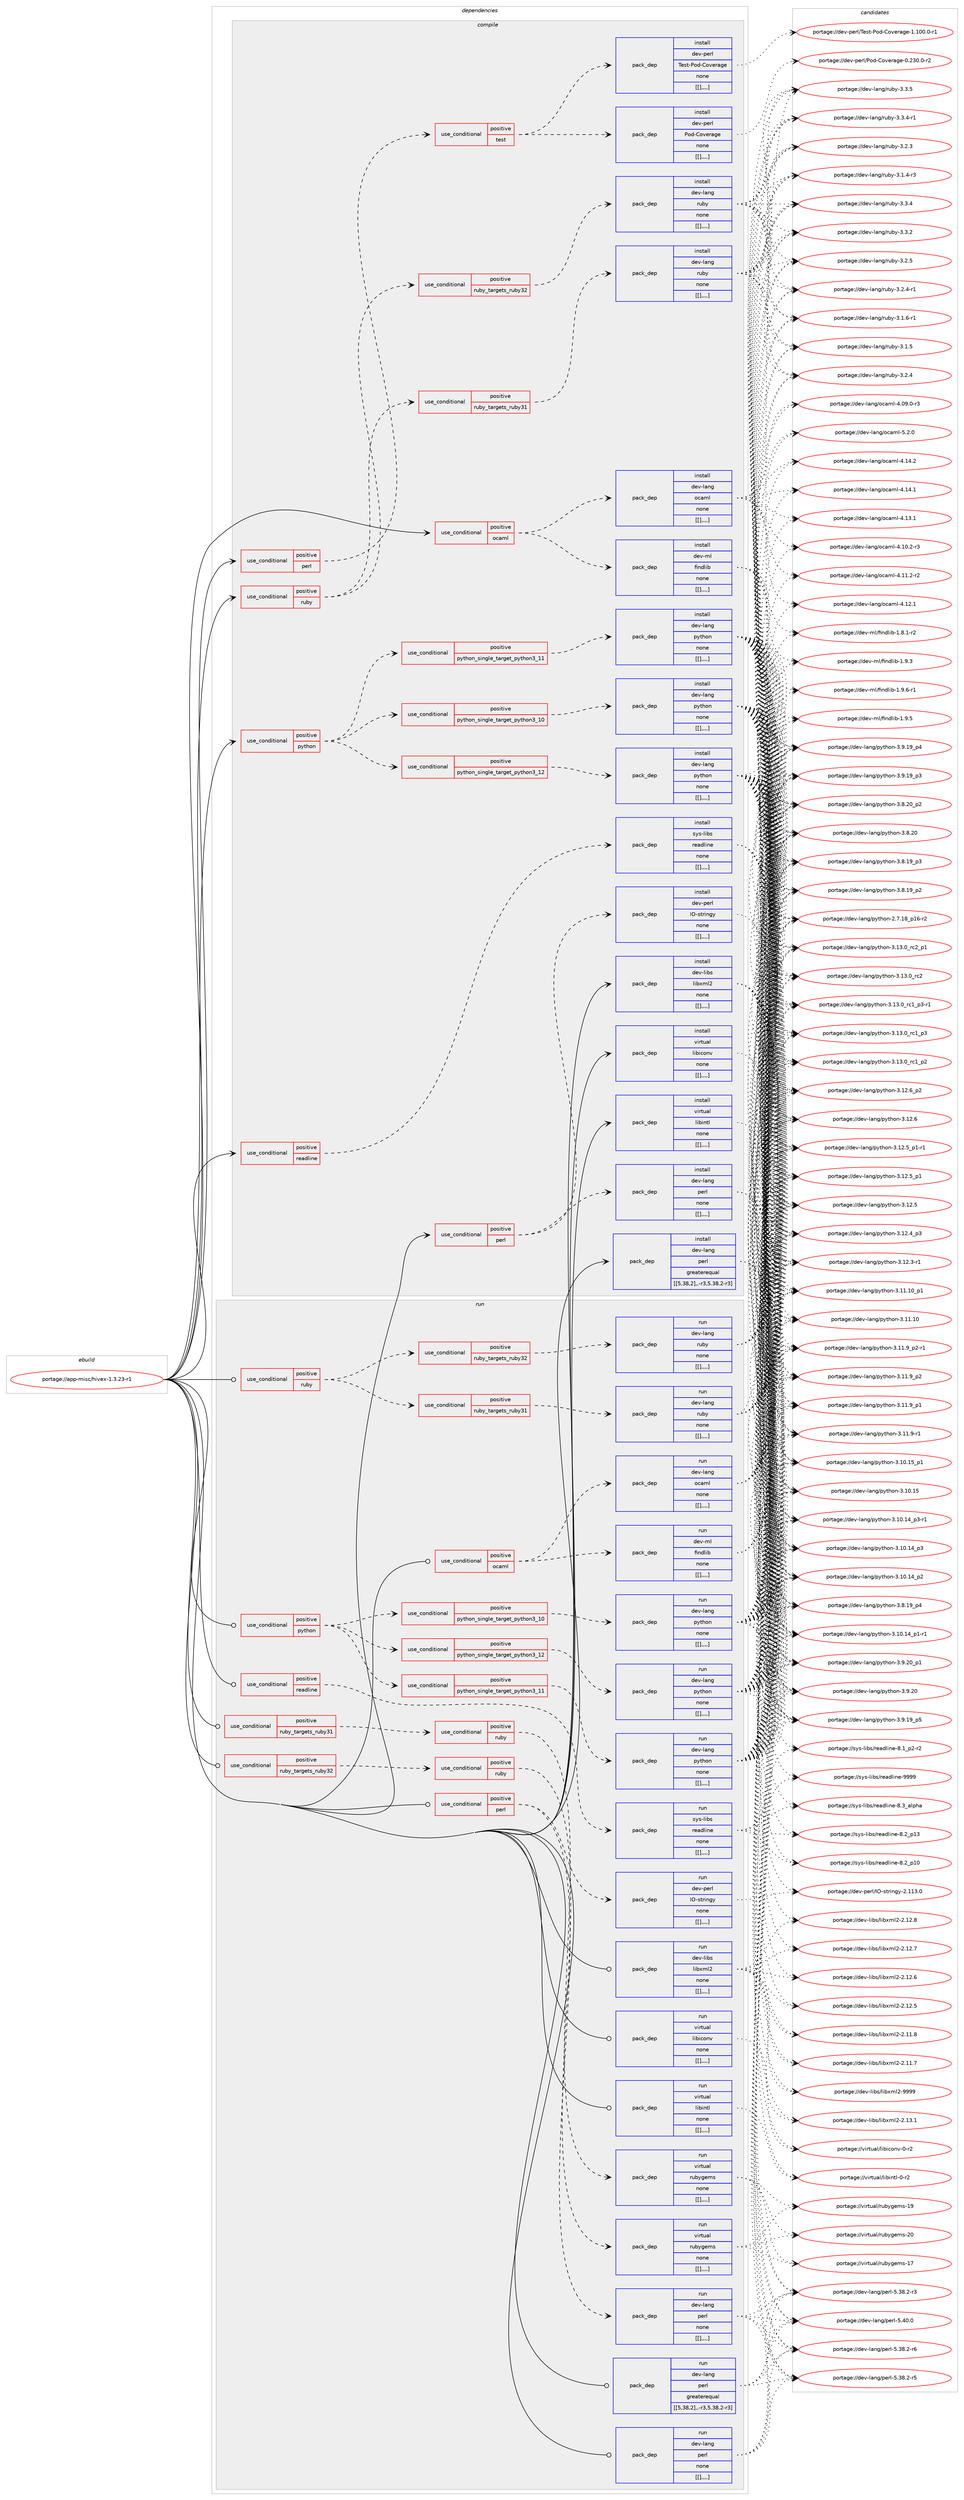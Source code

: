 digraph prolog {

# *************
# Graph options
# *************

newrank=true;
concentrate=true;
compound=true;
graph [rankdir=LR,fontname=Helvetica,fontsize=10,ranksep=1.5];#, ranksep=2.5, nodesep=0.2];
edge  [arrowhead=vee];
node  [fontname=Helvetica,fontsize=10];

# **********
# The ebuild
# **********

subgraph cluster_leftcol {
color=gray;
label=<<i>ebuild</i>>;
id [label="portage://app-misc/hivex-1.3.23-r1", color=red, width=4, href="../app-misc/hivex-1.3.23-r1.svg"];
}

# ****************
# The dependencies
# ****************

subgraph cluster_midcol {
color=gray;
label=<<i>dependencies</i>>;
subgraph cluster_compile {
fillcolor="#eeeeee";
style=filled;
label=<<i>compile</i>>;
subgraph cond12460 {
dependency42457 [label=<<TABLE BORDER="0" CELLBORDER="1" CELLSPACING="0" CELLPADDING="4"><TR><TD ROWSPAN="3" CELLPADDING="10">use_conditional</TD></TR><TR><TD>positive</TD></TR><TR><TD>ocaml</TD></TR></TABLE>>, shape=none, color=red];
subgraph pack29605 {
dependency42458 [label=<<TABLE BORDER="0" CELLBORDER="1" CELLSPACING="0" CELLPADDING="4" WIDTH="220"><TR><TD ROWSPAN="6" CELLPADDING="30">pack_dep</TD></TR><TR><TD WIDTH="110">install</TD></TR><TR><TD>dev-lang</TD></TR><TR><TD>ocaml</TD></TR><TR><TD>none</TD></TR><TR><TD>[[],,,,]</TD></TR></TABLE>>, shape=none, color=blue];
}
dependency42457:e -> dependency42458:w [weight=20,style="dashed",arrowhead="vee"];
subgraph pack29606 {
dependency42459 [label=<<TABLE BORDER="0" CELLBORDER="1" CELLSPACING="0" CELLPADDING="4" WIDTH="220"><TR><TD ROWSPAN="6" CELLPADDING="30">pack_dep</TD></TR><TR><TD WIDTH="110">install</TD></TR><TR><TD>dev-ml</TD></TR><TR><TD>findlib</TD></TR><TR><TD>none</TD></TR><TR><TD>[[],,,,]</TD></TR></TABLE>>, shape=none, color=blue];
}
dependency42457:e -> dependency42459:w [weight=20,style="dashed",arrowhead="vee"];
}
id:e -> dependency42457:w [weight=20,style="solid",arrowhead="vee"];
subgraph cond12461 {
dependency42460 [label=<<TABLE BORDER="0" CELLBORDER="1" CELLSPACING="0" CELLPADDING="4"><TR><TD ROWSPAN="3" CELLPADDING="10">use_conditional</TD></TR><TR><TD>positive</TD></TR><TR><TD>perl</TD></TR></TABLE>>, shape=none, color=red];
subgraph cond12462 {
dependency42461 [label=<<TABLE BORDER="0" CELLBORDER="1" CELLSPACING="0" CELLPADDING="4"><TR><TD ROWSPAN="3" CELLPADDING="10">use_conditional</TD></TR><TR><TD>positive</TD></TR><TR><TD>test</TD></TR></TABLE>>, shape=none, color=red];
subgraph pack29607 {
dependency42462 [label=<<TABLE BORDER="0" CELLBORDER="1" CELLSPACING="0" CELLPADDING="4" WIDTH="220"><TR><TD ROWSPAN="6" CELLPADDING="30">pack_dep</TD></TR><TR><TD WIDTH="110">install</TD></TR><TR><TD>dev-perl</TD></TR><TR><TD>Pod-Coverage</TD></TR><TR><TD>none</TD></TR><TR><TD>[[],,,,]</TD></TR></TABLE>>, shape=none, color=blue];
}
dependency42461:e -> dependency42462:w [weight=20,style="dashed",arrowhead="vee"];
subgraph pack29608 {
dependency42463 [label=<<TABLE BORDER="0" CELLBORDER="1" CELLSPACING="0" CELLPADDING="4" WIDTH="220"><TR><TD ROWSPAN="6" CELLPADDING="30">pack_dep</TD></TR><TR><TD WIDTH="110">install</TD></TR><TR><TD>dev-perl</TD></TR><TR><TD>Test-Pod-Coverage</TD></TR><TR><TD>none</TD></TR><TR><TD>[[],,,,]</TD></TR></TABLE>>, shape=none, color=blue];
}
dependency42461:e -> dependency42463:w [weight=20,style="dashed",arrowhead="vee"];
}
dependency42460:e -> dependency42461:w [weight=20,style="dashed",arrowhead="vee"];
}
id:e -> dependency42460:w [weight=20,style="solid",arrowhead="vee"];
subgraph cond12463 {
dependency42464 [label=<<TABLE BORDER="0" CELLBORDER="1" CELLSPACING="0" CELLPADDING="4"><TR><TD ROWSPAN="3" CELLPADDING="10">use_conditional</TD></TR><TR><TD>positive</TD></TR><TR><TD>perl</TD></TR></TABLE>>, shape=none, color=red];
subgraph pack29609 {
dependency42465 [label=<<TABLE BORDER="0" CELLBORDER="1" CELLSPACING="0" CELLPADDING="4" WIDTH="220"><TR><TD ROWSPAN="6" CELLPADDING="30">pack_dep</TD></TR><TR><TD WIDTH="110">install</TD></TR><TR><TD>dev-lang</TD></TR><TR><TD>perl</TD></TR><TR><TD>none</TD></TR><TR><TD>[[],,,,]</TD></TR></TABLE>>, shape=none, color=blue];
}
dependency42464:e -> dependency42465:w [weight=20,style="dashed",arrowhead="vee"];
subgraph pack29610 {
dependency42466 [label=<<TABLE BORDER="0" CELLBORDER="1" CELLSPACING="0" CELLPADDING="4" WIDTH="220"><TR><TD ROWSPAN="6" CELLPADDING="30">pack_dep</TD></TR><TR><TD WIDTH="110">install</TD></TR><TR><TD>dev-perl</TD></TR><TR><TD>IO-stringy</TD></TR><TR><TD>none</TD></TR><TR><TD>[[],,,,]</TD></TR></TABLE>>, shape=none, color=blue];
}
dependency42464:e -> dependency42466:w [weight=20,style="dashed",arrowhead="vee"];
}
id:e -> dependency42464:w [weight=20,style="solid",arrowhead="vee"];
subgraph cond12464 {
dependency42467 [label=<<TABLE BORDER="0" CELLBORDER="1" CELLSPACING="0" CELLPADDING="4"><TR><TD ROWSPAN="3" CELLPADDING="10">use_conditional</TD></TR><TR><TD>positive</TD></TR><TR><TD>python</TD></TR></TABLE>>, shape=none, color=red];
subgraph cond12465 {
dependency42468 [label=<<TABLE BORDER="0" CELLBORDER="1" CELLSPACING="0" CELLPADDING="4"><TR><TD ROWSPAN="3" CELLPADDING="10">use_conditional</TD></TR><TR><TD>positive</TD></TR><TR><TD>python_single_target_python3_10</TD></TR></TABLE>>, shape=none, color=red];
subgraph pack29611 {
dependency42469 [label=<<TABLE BORDER="0" CELLBORDER="1" CELLSPACING="0" CELLPADDING="4" WIDTH="220"><TR><TD ROWSPAN="6" CELLPADDING="30">pack_dep</TD></TR><TR><TD WIDTH="110">install</TD></TR><TR><TD>dev-lang</TD></TR><TR><TD>python</TD></TR><TR><TD>none</TD></TR><TR><TD>[[],,,,]</TD></TR></TABLE>>, shape=none, color=blue];
}
dependency42468:e -> dependency42469:w [weight=20,style="dashed",arrowhead="vee"];
}
dependency42467:e -> dependency42468:w [weight=20,style="dashed",arrowhead="vee"];
subgraph cond12466 {
dependency42470 [label=<<TABLE BORDER="0" CELLBORDER="1" CELLSPACING="0" CELLPADDING="4"><TR><TD ROWSPAN="3" CELLPADDING="10">use_conditional</TD></TR><TR><TD>positive</TD></TR><TR><TD>python_single_target_python3_11</TD></TR></TABLE>>, shape=none, color=red];
subgraph pack29612 {
dependency42471 [label=<<TABLE BORDER="0" CELLBORDER="1" CELLSPACING="0" CELLPADDING="4" WIDTH="220"><TR><TD ROWSPAN="6" CELLPADDING="30">pack_dep</TD></TR><TR><TD WIDTH="110">install</TD></TR><TR><TD>dev-lang</TD></TR><TR><TD>python</TD></TR><TR><TD>none</TD></TR><TR><TD>[[],,,,]</TD></TR></TABLE>>, shape=none, color=blue];
}
dependency42470:e -> dependency42471:w [weight=20,style="dashed",arrowhead="vee"];
}
dependency42467:e -> dependency42470:w [weight=20,style="dashed",arrowhead="vee"];
subgraph cond12467 {
dependency42472 [label=<<TABLE BORDER="0" CELLBORDER="1" CELLSPACING="0" CELLPADDING="4"><TR><TD ROWSPAN="3" CELLPADDING="10">use_conditional</TD></TR><TR><TD>positive</TD></TR><TR><TD>python_single_target_python3_12</TD></TR></TABLE>>, shape=none, color=red];
subgraph pack29613 {
dependency42473 [label=<<TABLE BORDER="0" CELLBORDER="1" CELLSPACING="0" CELLPADDING="4" WIDTH="220"><TR><TD ROWSPAN="6" CELLPADDING="30">pack_dep</TD></TR><TR><TD WIDTH="110">install</TD></TR><TR><TD>dev-lang</TD></TR><TR><TD>python</TD></TR><TR><TD>none</TD></TR><TR><TD>[[],,,,]</TD></TR></TABLE>>, shape=none, color=blue];
}
dependency42472:e -> dependency42473:w [weight=20,style="dashed",arrowhead="vee"];
}
dependency42467:e -> dependency42472:w [weight=20,style="dashed",arrowhead="vee"];
}
id:e -> dependency42467:w [weight=20,style="solid",arrowhead="vee"];
subgraph cond12468 {
dependency42474 [label=<<TABLE BORDER="0" CELLBORDER="1" CELLSPACING="0" CELLPADDING="4"><TR><TD ROWSPAN="3" CELLPADDING="10">use_conditional</TD></TR><TR><TD>positive</TD></TR><TR><TD>readline</TD></TR></TABLE>>, shape=none, color=red];
subgraph pack29614 {
dependency42475 [label=<<TABLE BORDER="0" CELLBORDER="1" CELLSPACING="0" CELLPADDING="4" WIDTH="220"><TR><TD ROWSPAN="6" CELLPADDING="30">pack_dep</TD></TR><TR><TD WIDTH="110">install</TD></TR><TR><TD>sys-libs</TD></TR><TR><TD>readline</TD></TR><TR><TD>none</TD></TR><TR><TD>[[],,,,]</TD></TR></TABLE>>, shape=none, color=blue];
}
dependency42474:e -> dependency42475:w [weight=20,style="dashed",arrowhead="vee"];
}
id:e -> dependency42474:w [weight=20,style="solid",arrowhead="vee"];
subgraph cond12469 {
dependency42476 [label=<<TABLE BORDER="0" CELLBORDER="1" CELLSPACING="0" CELLPADDING="4"><TR><TD ROWSPAN="3" CELLPADDING="10">use_conditional</TD></TR><TR><TD>positive</TD></TR><TR><TD>ruby</TD></TR></TABLE>>, shape=none, color=red];
subgraph cond12470 {
dependency42477 [label=<<TABLE BORDER="0" CELLBORDER="1" CELLSPACING="0" CELLPADDING="4"><TR><TD ROWSPAN="3" CELLPADDING="10">use_conditional</TD></TR><TR><TD>positive</TD></TR><TR><TD>ruby_targets_ruby31</TD></TR></TABLE>>, shape=none, color=red];
subgraph pack29615 {
dependency42478 [label=<<TABLE BORDER="0" CELLBORDER="1" CELLSPACING="0" CELLPADDING="4" WIDTH="220"><TR><TD ROWSPAN="6" CELLPADDING="30">pack_dep</TD></TR><TR><TD WIDTH="110">install</TD></TR><TR><TD>dev-lang</TD></TR><TR><TD>ruby</TD></TR><TR><TD>none</TD></TR><TR><TD>[[],,,,]</TD></TR></TABLE>>, shape=none, color=blue];
}
dependency42477:e -> dependency42478:w [weight=20,style="dashed",arrowhead="vee"];
}
dependency42476:e -> dependency42477:w [weight=20,style="dashed",arrowhead="vee"];
subgraph cond12471 {
dependency42479 [label=<<TABLE BORDER="0" CELLBORDER="1" CELLSPACING="0" CELLPADDING="4"><TR><TD ROWSPAN="3" CELLPADDING="10">use_conditional</TD></TR><TR><TD>positive</TD></TR><TR><TD>ruby_targets_ruby32</TD></TR></TABLE>>, shape=none, color=red];
subgraph pack29616 {
dependency42480 [label=<<TABLE BORDER="0" CELLBORDER="1" CELLSPACING="0" CELLPADDING="4" WIDTH="220"><TR><TD ROWSPAN="6" CELLPADDING="30">pack_dep</TD></TR><TR><TD WIDTH="110">install</TD></TR><TR><TD>dev-lang</TD></TR><TR><TD>ruby</TD></TR><TR><TD>none</TD></TR><TR><TD>[[],,,,]</TD></TR></TABLE>>, shape=none, color=blue];
}
dependency42479:e -> dependency42480:w [weight=20,style="dashed",arrowhead="vee"];
}
dependency42476:e -> dependency42479:w [weight=20,style="dashed",arrowhead="vee"];
}
id:e -> dependency42476:w [weight=20,style="solid",arrowhead="vee"];
subgraph pack29617 {
dependency42481 [label=<<TABLE BORDER="0" CELLBORDER="1" CELLSPACING="0" CELLPADDING="4" WIDTH="220"><TR><TD ROWSPAN="6" CELLPADDING="30">pack_dep</TD></TR><TR><TD WIDTH="110">install</TD></TR><TR><TD>dev-lang</TD></TR><TR><TD>perl</TD></TR><TR><TD>greaterequal</TD></TR><TR><TD>[[5,38,2],,-r3,5.38.2-r3]</TD></TR></TABLE>>, shape=none, color=blue];
}
id:e -> dependency42481:w [weight=20,style="solid",arrowhead="vee"];
subgraph pack29618 {
dependency42482 [label=<<TABLE BORDER="0" CELLBORDER="1" CELLSPACING="0" CELLPADDING="4" WIDTH="220"><TR><TD ROWSPAN="6" CELLPADDING="30">pack_dep</TD></TR><TR><TD WIDTH="110">install</TD></TR><TR><TD>dev-libs</TD></TR><TR><TD>libxml2</TD></TR><TR><TD>none</TD></TR><TR><TD>[[],,,,]</TD></TR></TABLE>>, shape=none, color=blue];
}
id:e -> dependency42482:w [weight=20,style="solid",arrowhead="vee"];
subgraph pack29619 {
dependency42483 [label=<<TABLE BORDER="0" CELLBORDER="1" CELLSPACING="0" CELLPADDING="4" WIDTH="220"><TR><TD ROWSPAN="6" CELLPADDING="30">pack_dep</TD></TR><TR><TD WIDTH="110">install</TD></TR><TR><TD>virtual</TD></TR><TR><TD>libiconv</TD></TR><TR><TD>none</TD></TR><TR><TD>[[],,,,]</TD></TR></TABLE>>, shape=none, color=blue];
}
id:e -> dependency42483:w [weight=20,style="solid",arrowhead="vee"];
subgraph pack29620 {
dependency42484 [label=<<TABLE BORDER="0" CELLBORDER="1" CELLSPACING="0" CELLPADDING="4" WIDTH="220"><TR><TD ROWSPAN="6" CELLPADDING="30">pack_dep</TD></TR><TR><TD WIDTH="110">install</TD></TR><TR><TD>virtual</TD></TR><TR><TD>libintl</TD></TR><TR><TD>none</TD></TR><TR><TD>[[],,,,]</TD></TR></TABLE>>, shape=none, color=blue];
}
id:e -> dependency42484:w [weight=20,style="solid",arrowhead="vee"];
}
subgraph cluster_compileandrun {
fillcolor="#eeeeee";
style=filled;
label=<<i>compile and run</i>>;
}
subgraph cluster_run {
fillcolor="#eeeeee";
style=filled;
label=<<i>run</i>>;
subgraph cond12472 {
dependency42485 [label=<<TABLE BORDER="0" CELLBORDER="1" CELLSPACING="0" CELLPADDING="4"><TR><TD ROWSPAN="3" CELLPADDING="10">use_conditional</TD></TR><TR><TD>positive</TD></TR><TR><TD>ocaml</TD></TR></TABLE>>, shape=none, color=red];
subgraph pack29621 {
dependency42486 [label=<<TABLE BORDER="0" CELLBORDER="1" CELLSPACING="0" CELLPADDING="4" WIDTH="220"><TR><TD ROWSPAN="6" CELLPADDING="30">pack_dep</TD></TR><TR><TD WIDTH="110">run</TD></TR><TR><TD>dev-lang</TD></TR><TR><TD>ocaml</TD></TR><TR><TD>none</TD></TR><TR><TD>[[],,,,]</TD></TR></TABLE>>, shape=none, color=blue];
}
dependency42485:e -> dependency42486:w [weight=20,style="dashed",arrowhead="vee"];
subgraph pack29622 {
dependency42487 [label=<<TABLE BORDER="0" CELLBORDER="1" CELLSPACING="0" CELLPADDING="4" WIDTH="220"><TR><TD ROWSPAN="6" CELLPADDING="30">pack_dep</TD></TR><TR><TD WIDTH="110">run</TD></TR><TR><TD>dev-ml</TD></TR><TR><TD>findlib</TD></TR><TR><TD>none</TD></TR><TR><TD>[[],,,,]</TD></TR></TABLE>>, shape=none, color=blue];
}
dependency42485:e -> dependency42487:w [weight=20,style="dashed",arrowhead="vee"];
}
id:e -> dependency42485:w [weight=20,style="solid",arrowhead="odot"];
subgraph cond12473 {
dependency42488 [label=<<TABLE BORDER="0" CELLBORDER="1" CELLSPACING="0" CELLPADDING="4"><TR><TD ROWSPAN="3" CELLPADDING="10">use_conditional</TD></TR><TR><TD>positive</TD></TR><TR><TD>perl</TD></TR></TABLE>>, shape=none, color=red];
subgraph pack29623 {
dependency42489 [label=<<TABLE BORDER="0" CELLBORDER="1" CELLSPACING="0" CELLPADDING="4" WIDTH="220"><TR><TD ROWSPAN="6" CELLPADDING="30">pack_dep</TD></TR><TR><TD WIDTH="110">run</TD></TR><TR><TD>dev-lang</TD></TR><TR><TD>perl</TD></TR><TR><TD>none</TD></TR><TR><TD>[[],,,,]</TD></TR></TABLE>>, shape=none, color=blue];
}
dependency42488:e -> dependency42489:w [weight=20,style="dashed",arrowhead="vee"];
subgraph pack29624 {
dependency42490 [label=<<TABLE BORDER="0" CELLBORDER="1" CELLSPACING="0" CELLPADDING="4" WIDTH="220"><TR><TD ROWSPAN="6" CELLPADDING="30">pack_dep</TD></TR><TR><TD WIDTH="110">run</TD></TR><TR><TD>dev-perl</TD></TR><TR><TD>IO-stringy</TD></TR><TR><TD>none</TD></TR><TR><TD>[[],,,,]</TD></TR></TABLE>>, shape=none, color=blue];
}
dependency42488:e -> dependency42490:w [weight=20,style="dashed",arrowhead="vee"];
}
id:e -> dependency42488:w [weight=20,style="solid",arrowhead="odot"];
subgraph cond12474 {
dependency42491 [label=<<TABLE BORDER="0" CELLBORDER="1" CELLSPACING="0" CELLPADDING="4"><TR><TD ROWSPAN="3" CELLPADDING="10">use_conditional</TD></TR><TR><TD>positive</TD></TR><TR><TD>python</TD></TR></TABLE>>, shape=none, color=red];
subgraph cond12475 {
dependency42492 [label=<<TABLE BORDER="0" CELLBORDER="1" CELLSPACING="0" CELLPADDING="4"><TR><TD ROWSPAN="3" CELLPADDING="10">use_conditional</TD></TR><TR><TD>positive</TD></TR><TR><TD>python_single_target_python3_10</TD></TR></TABLE>>, shape=none, color=red];
subgraph pack29625 {
dependency42493 [label=<<TABLE BORDER="0" CELLBORDER="1" CELLSPACING="0" CELLPADDING="4" WIDTH="220"><TR><TD ROWSPAN="6" CELLPADDING="30">pack_dep</TD></TR><TR><TD WIDTH="110">run</TD></TR><TR><TD>dev-lang</TD></TR><TR><TD>python</TD></TR><TR><TD>none</TD></TR><TR><TD>[[],,,,]</TD></TR></TABLE>>, shape=none, color=blue];
}
dependency42492:e -> dependency42493:w [weight=20,style="dashed",arrowhead="vee"];
}
dependency42491:e -> dependency42492:w [weight=20,style="dashed",arrowhead="vee"];
subgraph cond12476 {
dependency42494 [label=<<TABLE BORDER="0" CELLBORDER="1" CELLSPACING="0" CELLPADDING="4"><TR><TD ROWSPAN="3" CELLPADDING="10">use_conditional</TD></TR><TR><TD>positive</TD></TR><TR><TD>python_single_target_python3_11</TD></TR></TABLE>>, shape=none, color=red];
subgraph pack29626 {
dependency42495 [label=<<TABLE BORDER="0" CELLBORDER="1" CELLSPACING="0" CELLPADDING="4" WIDTH="220"><TR><TD ROWSPAN="6" CELLPADDING="30">pack_dep</TD></TR><TR><TD WIDTH="110">run</TD></TR><TR><TD>dev-lang</TD></TR><TR><TD>python</TD></TR><TR><TD>none</TD></TR><TR><TD>[[],,,,]</TD></TR></TABLE>>, shape=none, color=blue];
}
dependency42494:e -> dependency42495:w [weight=20,style="dashed",arrowhead="vee"];
}
dependency42491:e -> dependency42494:w [weight=20,style="dashed",arrowhead="vee"];
subgraph cond12477 {
dependency42496 [label=<<TABLE BORDER="0" CELLBORDER="1" CELLSPACING="0" CELLPADDING="4"><TR><TD ROWSPAN="3" CELLPADDING="10">use_conditional</TD></TR><TR><TD>positive</TD></TR><TR><TD>python_single_target_python3_12</TD></TR></TABLE>>, shape=none, color=red];
subgraph pack29627 {
dependency42497 [label=<<TABLE BORDER="0" CELLBORDER="1" CELLSPACING="0" CELLPADDING="4" WIDTH="220"><TR><TD ROWSPAN="6" CELLPADDING="30">pack_dep</TD></TR><TR><TD WIDTH="110">run</TD></TR><TR><TD>dev-lang</TD></TR><TR><TD>python</TD></TR><TR><TD>none</TD></TR><TR><TD>[[],,,,]</TD></TR></TABLE>>, shape=none, color=blue];
}
dependency42496:e -> dependency42497:w [weight=20,style="dashed",arrowhead="vee"];
}
dependency42491:e -> dependency42496:w [weight=20,style="dashed",arrowhead="vee"];
}
id:e -> dependency42491:w [weight=20,style="solid",arrowhead="odot"];
subgraph cond12478 {
dependency42498 [label=<<TABLE BORDER="0" CELLBORDER="1" CELLSPACING="0" CELLPADDING="4"><TR><TD ROWSPAN="3" CELLPADDING="10">use_conditional</TD></TR><TR><TD>positive</TD></TR><TR><TD>readline</TD></TR></TABLE>>, shape=none, color=red];
subgraph pack29628 {
dependency42499 [label=<<TABLE BORDER="0" CELLBORDER="1" CELLSPACING="0" CELLPADDING="4" WIDTH="220"><TR><TD ROWSPAN="6" CELLPADDING="30">pack_dep</TD></TR><TR><TD WIDTH="110">run</TD></TR><TR><TD>sys-libs</TD></TR><TR><TD>readline</TD></TR><TR><TD>none</TD></TR><TR><TD>[[],,,,]</TD></TR></TABLE>>, shape=none, color=blue];
}
dependency42498:e -> dependency42499:w [weight=20,style="dashed",arrowhead="vee"];
}
id:e -> dependency42498:w [weight=20,style="solid",arrowhead="odot"];
subgraph cond12479 {
dependency42500 [label=<<TABLE BORDER="0" CELLBORDER="1" CELLSPACING="0" CELLPADDING="4"><TR><TD ROWSPAN="3" CELLPADDING="10">use_conditional</TD></TR><TR><TD>positive</TD></TR><TR><TD>ruby</TD></TR></TABLE>>, shape=none, color=red];
subgraph cond12480 {
dependency42501 [label=<<TABLE BORDER="0" CELLBORDER="1" CELLSPACING="0" CELLPADDING="4"><TR><TD ROWSPAN="3" CELLPADDING="10">use_conditional</TD></TR><TR><TD>positive</TD></TR><TR><TD>ruby_targets_ruby31</TD></TR></TABLE>>, shape=none, color=red];
subgraph pack29629 {
dependency42502 [label=<<TABLE BORDER="0" CELLBORDER="1" CELLSPACING="0" CELLPADDING="4" WIDTH="220"><TR><TD ROWSPAN="6" CELLPADDING="30">pack_dep</TD></TR><TR><TD WIDTH="110">run</TD></TR><TR><TD>dev-lang</TD></TR><TR><TD>ruby</TD></TR><TR><TD>none</TD></TR><TR><TD>[[],,,,]</TD></TR></TABLE>>, shape=none, color=blue];
}
dependency42501:e -> dependency42502:w [weight=20,style="dashed",arrowhead="vee"];
}
dependency42500:e -> dependency42501:w [weight=20,style="dashed",arrowhead="vee"];
subgraph cond12481 {
dependency42503 [label=<<TABLE BORDER="0" CELLBORDER="1" CELLSPACING="0" CELLPADDING="4"><TR><TD ROWSPAN="3" CELLPADDING="10">use_conditional</TD></TR><TR><TD>positive</TD></TR><TR><TD>ruby_targets_ruby32</TD></TR></TABLE>>, shape=none, color=red];
subgraph pack29630 {
dependency42504 [label=<<TABLE BORDER="0" CELLBORDER="1" CELLSPACING="0" CELLPADDING="4" WIDTH="220"><TR><TD ROWSPAN="6" CELLPADDING="30">pack_dep</TD></TR><TR><TD WIDTH="110">run</TD></TR><TR><TD>dev-lang</TD></TR><TR><TD>ruby</TD></TR><TR><TD>none</TD></TR><TR><TD>[[],,,,]</TD></TR></TABLE>>, shape=none, color=blue];
}
dependency42503:e -> dependency42504:w [weight=20,style="dashed",arrowhead="vee"];
}
dependency42500:e -> dependency42503:w [weight=20,style="dashed",arrowhead="vee"];
}
id:e -> dependency42500:w [weight=20,style="solid",arrowhead="odot"];
subgraph cond12482 {
dependency42505 [label=<<TABLE BORDER="0" CELLBORDER="1" CELLSPACING="0" CELLPADDING="4"><TR><TD ROWSPAN="3" CELLPADDING="10">use_conditional</TD></TR><TR><TD>positive</TD></TR><TR><TD>ruby_targets_ruby31</TD></TR></TABLE>>, shape=none, color=red];
subgraph cond12483 {
dependency42506 [label=<<TABLE BORDER="0" CELLBORDER="1" CELLSPACING="0" CELLPADDING="4"><TR><TD ROWSPAN="3" CELLPADDING="10">use_conditional</TD></TR><TR><TD>positive</TD></TR><TR><TD>ruby</TD></TR></TABLE>>, shape=none, color=red];
subgraph pack29631 {
dependency42507 [label=<<TABLE BORDER="0" CELLBORDER="1" CELLSPACING="0" CELLPADDING="4" WIDTH="220"><TR><TD ROWSPAN="6" CELLPADDING="30">pack_dep</TD></TR><TR><TD WIDTH="110">run</TD></TR><TR><TD>virtual</TD></TR><TR><TD>rubygems</TD></TR><TR><TD>none</TD></TR><TR><TD>[[],,,,]</TD></TR></TABLE>>, shape=none, color=blue];
}
dependency42506:e -> dependency42507:w [weight=20,style="dashed",arrowhead="vee"];
}
dependency42505:e -> dependency42506:w [weight=20,style="dashed",arrowhead="vee"];
}
id:e -> dependency42505:w [weight=20,style="solid",arrowhead="odot"];
subgraph cond12484 {
dependency42508 [label=<<TABLE BORDER="0" CELLBORDER="1" CELLSPACING="0" CELLPADDING="4"><TR><TD ROWSPAN="3" CELLPADDING="10">use_conditional</TD></TR><TR><TD>positive</TD></TR><TR><TD>ruby_targets_ruby32</TD></TR></TABLE>>, shape=none, color=red];
subgraph cond12485 {
dependency42509 [label=<<TABLE BORDER="0" CELLBORDER="1" CELLSPACING="0" CELLPADDING="4"><TR><TD ROWSPAN="3" CELLPADDING="10">use_conditional</TD></TR><TR><TD>positive</TD></TR><TR><TD>ruby</TD></TR></TABLE>>, shape=none, color=red];
subgraph pack29632 {
dependency42510 [label=<<TABLE BORDER="0" CELLBORDER="1" CELLSPACING="0" CELLPADDING="4" WIDTH="220"><TR><TD ROWSPAN="6" CELLPADDING="30">pack_dep</TD></TR><TR><TD WIDTH="110">run</TD></TR><TR><TD>virtual</TD></TR><TR><TD>rubygems</TD></TR><TR><TD>none</TD></TR><TR><TD>[[],,,,]</TD></TR></TABLE>>, shape=none, color=blue];
}
dependency42509:e -> dependency42510:w [weight=20,style="dashed",arrowhead="vee"];
}
dependency42508:e -> dependency42509:w [weight=20,style="dashed",arrowhead="vee"];
}
id:e -> dependency42508:w [weight=20,style="solid",arrowhead="odot"];
subgraph pack29633 {
dependency42511 [label=<<TABLE BORDER="0" CELLBORDER="1" CELLSPACING="0" CELLPADDING="4" WIDTH="220"><TR><TD ROWSPAN="6" CELLPADDING="30">pack_dep</TD></TR><TR><TD WIDTH="110">run</TD></TR><TR><TD>dev-lang</TD></TR><TR><TD>perl</TD></TR><TR><TD>greaterequal</TD></TR><TR><TD>[[5,38,2],,-r3,5.38.2-r3]</TD></TR></TABLE>>, shape=none, color=blue];
}
id:e -> dependency42511:w [weight=20,style="solid",arrowhead="odot"];
subgraph pack29634 {
dependency42512 [label=<<TABLE BORDER="0" CELLBORDER="1" CELLSPACING="0" CELLPADDING="4" WIDTH="220"><TR><TD ROWSPAN="6" CELLPADDING="30">pack_dep</TD></TR><TR><TD WIDTH="110">run</TD></TR><TR><TD>dev-lang</TD></TR><TR><TD>perl</TD></TR><TR><TD>none</TD></TR><TR><TD>[[],,,,]</TD></TR></TABLE>>, shape=none, color=blue];
}
id:e -> dependency42512:w [weight=20,style="solid",arrowhead="odot"];
subgraph pack29635 {
dependency42513 [label=<<TABLE BORDER="0" CELLBORDER="1" CELLSPACING="0" CELLPADDING="4" WIDTH="220"><TR><TD ROWSPAN="6" CELLPADDING="30">pack_dep</TD></TR><TR><TD WIDTH="110">run</TD></TR><TR><TD>dev-libs</TD></TR><TR><TD>libxml2</TD></TR><TR><TD>none</TD></TR><TR><TD>[[],,,,]</TD></TR></TABLE>>, shape=none, color=blue];
}
id:e -> dependency42513:w [weight=20,style="solid",arrowhead="odot"];
subgraph pack29636 {
dependency42514 [label=<<TABLE BORDER="0" CELLBORDER="1" CELLSPACING="0" CELLPADDING="4" WIDTH="220"><TR><TD ROWSPAN="6" CELLPADDING="30">pack_dep</TD></TR><TR><TD WIDTH="110">run</TD></TR><TR><TD>virtual</TD></TR><TR><TD>libiconv</TD></TR><TR><TD>none</TD></TR><TR><TD>[[],,,,]</TD></TR></TABLE>>, shape=none, color=blue];
}
id:e -> dependency42514:w [weight=20,style="solid",arrowhead="odot"];
subgraph pack29637 {
dependency42515 [label=<<TABLE BORDER="0" CELLBORDER="1" CELLSPACING="0" CELLPADDING="4" WIDTH="220"><TR><TD ROWSPAN="6" CELLPADDING="30">pack_dep</TD></TR><TR><TD WIDTH="110">run</TD></TR><TR><TD>virtual</TD></TR><TR><TD>libintl</TD></TR><TR><TD>none</TD></TR><TR><TD>[[],,,,]</TD></TR></TABLE>>, shape=none, color=blue];
}
id:e -> dependency42515:w [weight=20,style="solid",arrowhead="odot"];
}
}

# **************
# The candidates
# **************

subgraph cluster_choices {
rank=same;
color=gray;
label=<<i>candidates</i>>;

subgraph choice29605 {
color=black;
nodesep=1;
choice1001011184510897110103471119997109108455346504648 [label="portage://dev-lang/ocaml-5.2.0", color=red, width=4,href="../dev-lang/ocaml-5.2.0.svg"];
choice100101118451089711010347111999710910845524649524650 [label="portage://dev-lang/ocaml-4.14.2", color=red, width=4,href="../dev-lang/ocaml-4.14.2.svg"];
choice100101118451089711010347111999710910845524649524649 [label="portage://dev-lang/ocaml-4.14.1", color=red, width=4,href="../dev-lang/ocaml-4.14.1.svg"];
choice100101118451089711010347111999710910845524649514649 [label="portage://dev-lang/ocaml-4.13.1", color=red, width=4,href="../dev-lang/ocaml-4.13.1.svg"];
choice100101118451089711010347111999710910845524649504649 [label="portage://dev-lang/ocaml-4.12.1", color=red, width=4,href="../dev-lang/ocaml-4.12.1.svg"];
choice1001011184510897110103471119997109108455246494946504511450 [label="portage://dev-lang/ocaml-4.11.2-r2", color=red, width=4,href="../dev-lang/ocaml-4.11.2-r2.svg"];
choice1001011184510897110103471119997109108455246494846504511451 [label="portage://dev-lang/ocaml-4.10.2-r3", color=red, width=4,href="../dev-lang/ocaml-4.10.2-r3.svg"];
choice1001011184510897110103471119997109108455246485746484511451 [label="portage://dev-lang/ocaml-4.09.0-r3", color=red, width=4,href="../dev-lang/ocaml-4.09.0-r3.svg"];
dependency42458:e -> choice1001011184510897110103471119997109108455346504648:w [style=dotted,weight="100"];
dependency42458:e -> choice100101118451089711010347111999710910845524649524650:w [style=dotted,weight="100"];
dependency42458:e -> choice100101118451089711010347111999710910845524649524649:w [style=dotted,weight="100"];
dependency42458:e -> choice100101118451089711010347111999710910845524649514649:w [style=dotted,weight="100"];
dependency42458:e -> choice100101118451089711010347111999710910845524649504649:w [style=dotted,weight="100"];
dependency42458:e -> choice1001011184510897110103471119997109108455246494946504511450:w [style=dotted,weight="100"];
dependency42458:e -> choice1001011184510897110103471119997109108455246494846504511451:w [style=dotted,weight="100"];
dependency42458:e -> choice1001011184510897110103471119997109108455246485746484511451:w [style=dotted,weight="100"];
}
subgraph choice29606 {
color=black;
nodesep=1;
choice1001011184510910847102105110100108105984549465746544511449 [label="portage://dev-ml/findlib-1.9.6-r1", color=red, width=4,href="../dev-ml/findlib-1.9.6-r1.svg"];
choice100101118451091084710210511010010810598454946574653 [label="portage://dev-ml/findlib-1.9.5", color=red, width=4,href="../dev-ml/findlib-1.9.5.svg"];
choice100101118451091084710210511010010810598454946574651 [label="portage://dev-ml/findlib-1.9.3", color=red, width=4,href="../dev-ml/findlib-1.9.3.svg"];
choice1001011184510910847102105110100108105984549465646494511450 [label="portage://dev-ml/findlib-1.8.1-r2", color=red, width=4,href="../dev-ml/findlib-1.8.1-r2.svg"];
dependency42459:e -> choice1001011184510910847102105110100108105984549465746544511449:w [style=dotted,weight="100"];
dependency42459:e -> choice100101118451091084710210511010010810598454946574653:w [style=dotted,weight="100"];
dependency42459:e -> choice100101118451091084710210511010010810598454946574651:w [style=dotted,weight="100"];
dependency42459:e -> choice1001011184510910847102105110100108105984549465646494511450:w [style=dotted,weight="100"];
}
subgraph choice29607 {
color=black;
nodesep=1;
choice10010111845112101114108478011110045671111181011149710310145484650514846484511450 [label="portage://dev-perl/Pod-Coverage-0.230.0-r2", color=red, width=4,href="../dev-perl/Pod-Coverage-0.230.0-r2.svg"];
dependency42462:e -> choice10010111845112101114108478011110045671111181011149710310145484650514846484511450:w [style=dotted,weight="100"];
}
subgraph choice29608 {
color=black;
nodesep=1;
choice100101118451121011141084784101115116458011110045671111181011149710310145494649484846484511449 [label="portage://dev-perl/Test-Pod-Coverage-1.100.0-r1", color=red, width=4,href="../dev-perl/Test-Pod-Coverage-1.100.0-r1.svg"];
dependency42463:e -> choice100101118451121011141084784101115116458011110045671111181011149710310145494649484846484511449:w [style=dotted,weight="100"];
}
subgraph choice29609 {
color=black;
nodesep=1;
choice10010111845108971101034711210111410845534652484648 [label="portage://dev-lang/perl-5.40.0", color=red, width=4,href="../dev-lang/perl-5.40.0.svg"];
choice100101118451089711010347112101114108455346515646504511454 [label="portage://dev-lang/perl-5.38.2-r6", color=red, width=4,href="../dev-lang/perl-5.38.2-r6.svg"];
choice100101118451089711010347112101114108455346515646504511453 [label="portage://dev-lang/perl-5.38.2-r5", color=red, width=4,href="../dev-lang/perl-5.38.2-r5.svg"];
choice100101118451089711010347112101114108455346515646504511451 [label="portage://dev-lang/perl-5.38.2-r3", color=red, width=4,href="../dev-lang/perl-5.38.2-r3.svg"];
dependency42465:e -> choice10010111845108971101034711210111410845534652484648:w [style=dotted,weight="100"];
dependency42465:e -> choice100101118451089711010347112101114108455346515646504511454:w [style=dotted,weight="100"];
dependency42465:e -> choice100101118451089711010347112101114108455346515646504511453:w [style=dotted,weight="100"];
dependency42465:e -> choice100101118451089711010347112101114108455346515646504511451:w [style=dotted,weight="100"];
}
subgraph choice29610 {
color=black;
nodesep=1;
choice10010111845112101114108477379451151161141051101031214550464949514648 [label="portage://dev-perl/IO-stringy-2.113.0", color=red, width=4,href="../dev-perl/IO-stringy-2.113.0.svg"];
dependency42466:e -> choice10010111845112101114108477379451151161141051101031214550464949514648:w [style=dotted,weight="100"];
}
subgraph choice29611 {
color=black;
nodesep=1;
choice100101118451089711010347112121116104111110455146495146489511499509511249 [label="portage://dev-lang/python-3.13.0_rc2_p1", color=red, width=4,href="../dev-lang/python-3.13.0_rc2_p1.svg"];
choice10010111845108971101034711212111610411111045514649514648951149950 [label="portage://dev-lang/python-3.13.0_rc2", color=red, width=4,href="../dev-lang/python-3.13.0_rc2.svg"];
choice1001011184510897110103471121211161041111104551464951464895114994995112514511449 [label="portage://dev-lang/python-3.13.0_rc1_p3-r1", color=red, width=4,href="../dev-lang/python-3.13.0_rc1_p3-r1.svg"];
choice100101118451089711010347112121116104111110455146495146489511499499511251 [label="portage://dev-lang/python-3.13.0_rc1_p3", color=red, width=4,href="../dev-lang/python-3.13.0_rc1_p3.svg"];
choice100101118451089711010347112121116104111110455146495146489511499499511250 [label="portage://dev-lang/python-3.13.0_rc1_p2", color=red, width=4,href="../dev-lang/python-3.13.0_rc1_p2.svg"];
choice100101118451089711010347112121116104111110455146495046549511250 [label="portage://dev-lang/python-3.12.6_p2", color=red, width=4,href="../dev-lang/python-3.12.6_p2.svg"];
choice10010111845108971101034711212111610411111045514649504654 [label="portage://dev-lang/python-3.12.6", color=red, width=4,href="../dev-lang/python-3.12.6.svg"];
choice1001011184510897110103471121211161041111104551464950465395112494511449 [label="portage://dev-lang/python-3.12.5_p1-r1", color=red, width=4,href="../dev-lang/python-3.12.5_p1-r1.svg"];
choice100101118451089711010347112121116104111110455146495046539511249 [label="portage://dev-lang/python-3.12.5_p1", color=red, width=4,href="../dev-lang/python-3.12.5_p1.svg"];
choice10010111845108971101034711212111610411111045514649504653 [label="portage://dev-lang/python-3.12.5", color=red, width=4,href="../dev-lang/python-3.12.5.svg"];
choice100101118451089711010347112121116104111110455146495046529511251 [label="portage://dev-lang/python-3.12.4_p3", color=red, width=4,href="../dev-lang/python-3.12.4_p3.svg"];
choice100101118451089711010347112121116104111110455146495046514511449 [label="portage://dev-lang/python-3.12.3-r1", color=red, width=4,href="../dev-lang/python-3.12.3-r1.svg"];
choice10010111845108971101034711212111610411111045514649494649489511249 [label="portage://dev-lang/python-3.11.10_p1", color=red, width=4,href="../dev-lang/python-3.11.10_p1.svg"];
choice1001011184510897110103471121211161041111104551464949464948 [label="portage://dev-lang/python-3.11.10", color=red, width=4,href="../dev-lang/python-3.11.10.svg"];
choice1001011184510897110103471121211161041111104551464949465795112504511449 [label="portage://dev-lang/python-3.11.9_p2-r1", color=red, width=4,href="../dev-lang/python-3.11.9_p2-r1.svg"];
choice100101118451089711010347112121116104111110455146494946579511250 [label="portage://dev-lang/python-3.11.9_p2", color=red, width=4,href="../dev-lang/python-3.11.9_p2.svg"];
choice100101118451089711010347112121116104111110455146494946579511249 [label="portage://dev-lang/python-3.11.9_p1", color=red, width=4,href="../dev-lang/python-3.11.9_p1.svg"];
choice100101118451089711010347112121116104111110455146494946574511449 [label="portage://dev-lang/python-3.11.9-r1", color=red, width=4,href="../dev-lang/python-3.11.9-r1.svg"];
choice10010111845108971101034711212111610411111045514649484649539511249 [label="portage://dev-lang/python-3.10.15_p1", color=red, width=4,href="../dev-lang/python-3.10.15_p1.svg"];
choice1001011184510897110103471121211161041111104551464948464953 [label="portage://dev-lang/python-3.10.15", color=red, width=4,href="../dev-lang/python-3.10.15.svg"];
choice100101118451089711010347112121116104111110455146494846495295112514511449 [label="portage://dev-lang/python-3.10.14_p3-r1", color=red, width=4,href="../dev-lang/python-3.10.14_p3-r1.svg"];
choice10010111845108971101034711212111610411111045514649484649529511251 [label="portage://dev-lang/python-3.10.14_p3", color=red, width=4,href="../dev-lang/python-3.10.14_p3.svg"];
choice10010111845108971101034711212111610411111045514649484649529511250 [label="portage://dev-lang/python-3.10.14_p2", color=red, width=4,href="../dev-lang/python-3.10.14_p2.svg"];
choice100101118451089711010347112121116104111110455146494846495295112494511449 [label="portage://dev-lang/python-3.10.14_p1-r1", color=red, width=4,href="../dev-lang/python-3.10.14_p1-r1.svg"];
choice100101118451089711010347112121116104111110455146574650489511249 [label="portage://dev-lang/python-3.9.20_p1", color=red, width=4,href="../dev-lang/python-3.9.20_p1.svg"];
choice10010111845108971101034711212111610411111045514657465048 [label="portage://dev-lang/python-3.9.20", color=red, width=4,href="../dev-lang/python-3.9.20.svg"];
choice100101118451089711010347112121116104111110455146574649579511253 [label="portage://dev-lang/python-3.9.19_p5", color=red, width=4,href="../dev-lang/python-3.9.19_p5.svg"];
choice100101118451089711010347112121116104111110455146574649579511252 [label="portage://dev-lang/python-3.9.19_p4", color=red, width=4,href="../dev-lang/python-3.9.19_p4.svg"];
choice100101118451089711010347112121116104111110455146574649579511251 [label="portage://dev-lang/python-3.9.19_p3", color=red, width=4,href="../dev-lang/python-3.9.19_p3.svg"];
choice100101118451089711010347112121116104111110455146564650489511250 [label="portage://dev-lang/python-3.8.20_p2", color=red, width=4,href="../dev-lang/python-3.8.20_p2.svg"];
choice10010111845108971101034711212111610411111045514656465048 [label="portage://dev-lang/python-3.8.20", color=red, width=4,href="../dev-lang/python-3.8.20.svg"];
choice100101118451089711010347112121116104111110455146564649579511252 [label="portage://dev-lang/python-3.8.19_p4", color=red, width=4,href="../dev-lang/python-3.8.19_p4.svg"];
choice100101118451089711010347112121116104111110455146564649579511251 [label="portage://dev-lang/python-3.8.19_p3", color=red, width=4,href="../dev-lang/python-3.8.19_p3.svg"];
choice100101118451089711010347112121116104111110455146564649579511250 [label="portage://dev-lang/python-3.8.19_p2", color=red, width=4,href="../dev-lang/python-3.8.19_p2.svg"];
choice100101118451089711010347112121116104111110455046554649569511249544511450 [label="portage://dev-lang/python-2.7.18_p16-r2", color=red, width=4,href="../dev-lang/python-2.7.18_p16-r2.svg"];
dependency42469:e -> choice100101118451089711010347112121116104111110455146495146489511499509511249:w [style=dotted,weight="100"];
dependency42469:e -> choice10010111845108971101034711212111610411111045514649514648951149950:w [style=dotted,weight="100"];
dependency42469:e -> choice1001011184510897110103471121211161041111104551464951464895114994995112514511449:w [style=dotted,weight="100"];
dependency42469:e -> choice100101118451089711010347112121116104111110455146495146489511499499511251:w [style=dotted,weight="100"];
dependency42469:e -> choice100101118451089711010347112121116104111110455146495146489511499499511250:w [style=dotted,weight="100"];
dependency42469:e -> choice100101118451089711010347112121116104111110455146495046549511250:w [style=dotted,weight="100"];
dependency42469:e -> choice10010111845108971101034711212111610411111045514649504654:w [style=dotted,weight="100"];
dependency42469:e -> choice1001011184510897110103471121211161041111104551464950465395112494511449:w [style=dotted,weight="100"];
dependency42469:e -> choice100101118451089711010347112121116104111110455146495046539511249:w [style=dotted,weight="100"];
dependency42469:e -> choice10010111845108971101034711212111610411111045514649504653:w [style=dotted,weight="100"];
dependency42469:e -> choice100101118451089711010347112121116104111110455146495046529511251:w [style=dotted,weight="100"];
dependency42469:e -> choice100101118451089711010347112121116104111110455146495046514511449:w [style=dotted,weight="100"];
dependency42469:e -> choice10010111845108971101034711212111610411111045514649494649489511249:w [style=dotted,weight="100"];
dependency42469:e -> choice1001011184510897110103471121211161041111104551464949464948:w [style=dotted,weight="100"];
dependency42469:e -> choice1001011184510897110103471121211161041111104551464949465795112504511449:w [style=dotted,weight="100"];
dependency42469:e -> choice100101118451089711010347112121116104111110455146494946579511250:w [style=dotted,weight="100"];
dependency42469:e -> choice100101118451089711010347112121116104111110455146494946579511249:w [style=dotted,weight="100"];
dependency42469:e -> choice100101118451089711010347112121116104111110455146494946574511449:w [style=dotted,weight="100"];
dependency42469:e -> choice10010111845108971101034711212111610411111045514649484649539511249:w [style=dotted,weight="100"];
dependency42469:e -> choice1001011184510897110103471121211161041111104551464948464953:w [style=dotted,weight="100"];
dependency42469:e -> choice100101118451089711010347112121116104111110455146494846495295112514511449:w [style=dotted,weight="100"];
dependency42469:e -> choice10010111845108971101034711212111610411111045514649484649529511251:w [style=dotted,weight="100"];
dependency42469:e -> choice10010111845108971101034711212111610411111045514649484649529511250:w [style=dotted,weight="100"];
dependency42469:e -> choice100101118451089711010347112121116104111110455146494846495295112494511449:w [style=dotted,weight="100"];
dependency42469:e -> choice100101118451089711010347112121116104111110455146574650489511249:w [style=dotted,weight="100"];
dependency42469:e -> choice10010111845108971101034711212111610411111045514657465048:w [style=dotted,weight="100"];
dependency42469:e -> choice100101118451089711010347112121116104111110455146574649579511253:w [style=dotted,weight="100"];
dependency42469:e -> choice100101118451089711010347112121116104111110455146574649579511252:w [style=dotted,weight="100"];
dependency42469:e -> choice100101118451089711010347112121116104111110455146574649579511251:w [style=dotted,weight="100"];
dependency42469:e -> choice100101118451089711010347112121116104111110455146564650489511250:w [style=dotted,weight="100"];
dependency42469:e -> choice10010111845108971101034711212111610411111045514656465048:w [style=dotted,weight="100"];
dependency42469:e -> choice100101118451089711010347112121116104111110455146564649579511252:w [style=dotted,weight="100"];
dependency42469:e -> choice100101118451089711010347112121116104111110455146564649579511251:w [style=dotted,weight="100"];
dependency42469:e -> choice100101118451089711010347112121116104111110455146564649579511250:w [style=dotted,weight="100"];
dependency42469:e -> choice100101118451089711010347112121116104111110455046554649569511249544511450:w [style=dotted,weight="100"];
}
subgraph choice29612 {
color=black;
nodesep=1;
choice100101118451089711010347112121116104111110455146495146489511499509511249 [label="portage://dev-lang/python-3.13.0_rc2_p1", color=red, width=4,href="../dev-lang/python-3.13.0_rc2_p1.svg"];
choice10010111845108971101034711212111610411111045514649514648951149950 [label="portage://dev-lang/python-3.13.0_rc2", color=red, width=4,href="../dev-lang/python-3.13.0_rc2.svg"];
choice1001011184510897110103471121211161041111104551464951464895114994995112514511449 [label="portage://dev-lang/python-3.13.0_rc1_p3-r1", color=red, width=4,href="../dev-lang/python-3.13.0_rc1_p3-r1.svg"];
choice100101118451089711010347112121116104111110455146495146489511499499511251 [label="portage://dev-lang/python-3.13.0_rc1_p3", color=red, width=4,href="../dev-lang/python-3.13.0_rc1_p3.svg"];
choice100101118451089711010347112121116104111110455146495146489511499499511250 [label="portage://dev-lang/python-3.13.0_rc1_p2", color=red, width=4,href="../dev-lang/python-3.13.0_rc1_p2.svg"];
choice100101118451089711010347112121116104111110455146495046549511250 [label="portage://dev-lang/python-3.12.6_p2", color=red, width=4,href="../dev-lang/python-3.12.6_p2.svg"];
choice10010111845108971101034711212111610411111045514649504654 [label="portage://dev-lang/python-3.12.6", color=red, width=4,href="../dev-lang/python-3.12.6.svg"];
choice1001011184510897110103471121211161041111104551464950465395112494511449 [label="portage://dev-lang/python-3.12.5_p1-r1", color=red, width=4,href="../dev-lang/python-3.12.5_p1-r1.svg"];
choice100101118451089711010347112121116104111110455146495046539511249 [label="portage://dev-lang/python-3.12.5_p1", color=red, width=4,href="../dev-lang/python-3.12.5_p1.svg"];
choice10010111845108971101034711212111610411111045514649504653 [label="portage://dev-lang/python-3.12.5", color=red, width=4,href="../dev-lang/python-3.12.5.svg"];
choice100101118451089711010347112121116104111110455146495046529511251 [label="portage://dev-lang/python-3.12.4_p3", color=red, width=4,href="../dev-lang/python-3.12.4_p3.svg"];
choice100101118451089711010347112121116104111110455146495046514511449 [label="portage://dev-lang/python-3.12.3-r1", color=red, width=4,href="../dev-lang/python-3.12.3-r1.svg"];
choice10010111845108971101034711212111610411111045514649494649489511249 [label="portage://dev-lang/python-3.11.10_p1", color=red, width=4,href="../dev-lang/python-3.11.10_p1.svg"];
choice1001011184510897110103471121211161041111104551464949464948 [label="portage://dev-lang/python-3.11.10", color=red, width=4,href="../dev-lang/python-3.11.10.svg"];
choice1001011184510897110103471121211161041111104551464949465795112504511449 [label="portage://dev-lang/python-3.11.9_p2-r1", color=red, width=4,href="../dev-lang/python-3.11.9_p2-r1.svg"];
choice100101118451089711010347112121116104111110455146494946579511250 [label="portage://dev-lang/python-3.11.9_p2", color=red, width=4,href="../dev-lang/python-3.11.9_p2.svg"];
choice100101118451089711010347112121116104111110455146494946579511249 [label="portage://dev-lang/python-3.11.9_p1", color=red, width=4,href="../dev-lang/python-3.11.9_p1.svg"];
choice100101118451089711010347112121116104111110455146494946574511449 [label="portage://dev-lang/python-3.11.9-r1", color=red, width=4,href="../dev-lang/python-3.11.9-r1.svg"];
choice10010111845108971101034711212111610411111045514649484649539511249 [label="portage://dev-lang/python-3.10.15_p1", color=red, width=4,href="../dev-lang/python-3.10.15_p1.svg"];
choice1001011184510897110103471121211161041111104551464948464953 [label="portage://dev-lang/python-3.10.15", color=red, width=4,href="../dev-lang/python-3.10.15.svg"];
choice100101118451089711010347112121116104111110455146494846495295112514511449 [label="portage://dev-lang/python-3.10.14_p3-r1", color=red, width=4,href="../dev-lang/python-3.10.14_p3-r1.svg"];
choice10010111845108971101034711212111610411111045514649484649529511251 [label="portage://dev-lang/python-3.10.14_p3", color=red, width=4,href="../dev-lang/python-3.10.14_p3.svg"];
choice10010111845108971101034711212111610411111045514649484649529511250 [label="portage://dev-lang/python-3.10.14_p2", color=red, width=4,href="../dev-lang/python-3.10.14_p2.svg"];
choice100101118451089711010347112121116104111110455146494846495295112494511449 [label="portage://dev-lang/python-3.10.14_p1-r1", color=red, width=4,href="../dev-lang/python-3.10.14_p1-r1.svg"];
choice100101118451089711010347112121116104111110455146574650489511249 [label="portage://dev-lang/python-3.9.20_p1", color=red, width=4,href="../dev-lang/python-3.9.20_p1.svg"];
choice10010111845108971101034711212111610411111045514657465048 [label="portage://dev-lang/python-3.9.20", color=red, width=4,href="../dev-lang/python-3.9.20.svg"];
choice100101118451089711010347112121116104111110455146574649579511253 [label="portage://dev-lang/python-3.9.19_p5", color=red, width=4,href="../dev-lang/python-3.9.19_p5.svg"];
choice100101118451089711010347112121116104111110455146574649579511252 [label="portage://dev-lang/python-3.9.19_p4", color=red, width=4,href="../dev-lang/python-3.9.19_p4.svg"];
choice100101118451089711010347112121116104111110455146574649579511251 [label="portage://dev-lang/python-3.9.19_p3", color=red, width=4,href="../dev-lang/python-3.9.19_p3.svg"];
choice100101118451089711010347112121116104111110455146564650489511250 [label="portage://dev-lang/python-3.8.20_p2", color=red, width=4,href="../dev-lang/python-3.8.20_p2.svg"];
choice10010111845108971101034711212111610411111045514656465048 [label="portage://dev-lang/python-3.8.20", color=red, width=4,href="../dev-lang/python-3.8.20.svg"];
choice100101118451089711010347112121116104111110455146564649579511252 [label="portage://dev-lang/python-3.8.19_p4", color=red, width=4,href="../dev-lang/python-3.8.19_p4.svg"];
choice100101118451089711010347112121116104111110455146564649579511251 [label="portage://dev-lang/python-3.8.19_p3", color=red, width=4,href="../dev-lang/python-3.8.19_p3.svg"];
choice100101118451089711010347112121116104111110455146564649579511250 [label="portage://dev-lang/python-3.8.19_p2", color=red, width=4,href="../dev-lang/python-3.8.19_p2.svg"];
choice100101118451089711010347112121116104111110455046554649569511249544511450 [label="portage://dev-lang/python-2.7.18_p16-r2", color=red, width=4,href="../dev-lang/python-2.7.18_p16-r2.svg"];
dependency42471:e -> choice100101118451089711010347112121116104111110455146495146489511499509511249:w [style=dotted,weight="100"];
dependency42471:e -> choice10010111845108971101034711212111610411111045514649514648951149950:w [style=dotted,weight="100"];
dependency42471:e -> choice1001011184510897110103471121211161041111104551464951464895114994995112514511449:w [style=dotted,weight="100"];
dependency42471:e -> choice100101118451089711010347112121116104111110455146495146489511499499511251:w [style=dotted,weight="100"];
dependency42471:e -> choice100101118451089711010347112121116104111110455146495146489511499499511250:w [style=dotted,weight="100"];
dependency42471:e -> choice100101118451089711010347112121116104111110455146495046549511250:w [style=dotted,weight="100"];
dependency42471:e -> choice10010111845108971101034711212111610411111045514649504654:w [style=dotted,weight="100"];
dependency42471:e -> choice1001011184510897110103471121211161041111104551464950465395112494511449:w [style=dotted,weight="100"];
dependency42471:e -> choice100101118451089711010347112121116104111110455146495046539511249:w [style=dotted,weight="100"];
dependency42471:e -> choice10010111845108971101034711212111610411111045514649504653:w [style=dotted,weight="100"];
dependency42471:e -> choice100101118451089711010347112121116104111110455146495046529511251:w [style=dotted,weight="100"];
dependency42471:e -> choice100101118451089711010347112121116104111110455146495046514511449:w [style=dotted,weight="100"];
dependency42471:e -> choice10010111845108971101034711212111610411111045514649494649489511249:w [style=dotted,weight="100"];
dependency42471:e -> choice1001011184510897110103471121211161041111104551464949464948:w [style=dotted,weight="100"];
dependency42471:e -> choice1001011184510897110103471121211161041111104551464949465795112504511449:w [style=dotted,weight="100"];
dependency42471:e -> choice100101118451089711010347112121116104111110455146494946579511250:w [style=dotted,weight="100"];
dependency42471:e -> choice100101118451089711010347112121116104111110455146494946579511249:w [style=dotted,weight="100"];
dependency42471:e -> choice100101118451089711010347112121116104111110455146494946574511449:w [style=dotted,weight="100"];
dependency42471:e -> choice10010111845108971101034711212111610411111045514649484649539511249:w [style=dotted,weight="100"];
dependency42471:e -> choice1001011184510897110103471121211161041111104551464948464953:w [style=dotted,weight="100"];
dependency42471:e -> choice100101118451089711010347112121116104111110455146494846495295112514511449:w [style=dotted,weight="100"];
dependency42471:e -> choice10010111845108971101034711212111610411111045514649484649529511251:w [style=dotted,weight="100"];
dependency42471:e -> choice10010111845108971101034711212111610411111045514649484649529511250:w [style=dotted,weight="100"];
dependency42471:e -> choice100101118451089711010347112121116104111110455146494846495295112494511449:w [style=dotted,weight="100"];
dependency42471:e -> choice100101118451089711010347112121116104111110455146574650489511249:w [style=dotted,weight="100"];
dependency42471:e -> choice10010111845108971101034711212111610411111045514657465048:w [style=dotted,weight="100"];
dependency42471:e -> choice100101118451089711010347112121116104111110455146574649579511253:w [style=dotted,weight="100"];
dependency42471:e -> choice100101118451089711010347112121116104111110455146574649579511252:w [style=dotted,weight="100"];
dependency42471:e -> choice100101118451089711010347112121116104111110455146574649579511251:w [style=dotted,weight="100"];
dependency42471:e -> choice100101118451089711010347112121116104111110455146564650489511250:w [style=dotted,weight="100"];
dependency42471:e -> choice10010111845108971101034711212111610411111045514656465048:w [style=dotted,weight="100"];
dependency42471:e -> choice100101118451089711010347112121116104111110455146564649579511252:w [style=dotted,weight="100"];
dependency42471:e -> choice100101118451089711010347112121116104111110455146564649579511251:w [style=dotted,weight="100"];
dependency42471:e -> choice100101118451089711010347112121116104111110455146564649579511250:w [style=dotted,weight="100"];
dependency42471:e -> choice100101118451089711010347112121116104111110455046554649569511249544511450:w [style=dotted,weight="100"];
}
subgraph choice29613 {
color=black;
nodesep=1;
choice100101118451089711010347112121116104111110455146495146489511499509511249 [label="portage://dev-lang/python-3.13.0_rc2_p1", color=red, width=4,href="../dev-lang/python-3.13.0_rc2_p1.svg"];
choice10010111845108971101034711212111610411111045514649514648951149950 [label="portage://dev-lang/python-3.13.0_rc2", color=red, width=4,href="../dev-lang/python-3.13.0_rc2.svg"];
choice1001011184510897110103471121211161041111104551464951464895114994995112514511449 [label="portage://dev-lang/python-3.13.0_rc1_p3-r1", color=red, width=4,href="../dev-lang/python-3.13.0_rc1_p3-r1.svg"];
choice100101118451089711010347112121116104111110455146495146489511499499511251 [label="portage://dev-lang/python-3.13.0_rc1_p3", color=red, width=4,href="../dev-lang/python-3.13.0_rc1_p3.svg"];
choice100101118451089711010347112121116104111110455146495146489511499499511250 [label="portage://dev-lang/python-3.13.0_rc1_p2", color=red, width=4,href="../dev-lang/python-3.13.0_rc1_p2.svg"];
choice100101118451089711010347112121116104111110455146495046549511250 [label="portage://dev-lang/python-3.12.6_p2", color=red, width=4,href="../dev-lang/python-3.12.6_p2.svg"];
choice10010111845108971101034711212111610411111045514649504654 [label="portage://dev-lang/python-3.12.6", color=red, width=4,href="../dev-lang/python-3.12.6.svg"];
choice1001011184510897110103471121211161041111104551464950465395112494511449 [label="portage://dev-lang/python-3.12.5_p1-r1", color=red, width=4,href="../dev-lang/python-3.12.5_p1-r1.svg"];
choice100101118451089711010347112121116104111110455146495046539511249 [label="portage://dev-lang/python-3.12.5_p1", color=red, width=4,href="../dev-lang/python-3.12.5_p1.svg"];
choice10010111845108971101034711212111610411111045514649504653 [label="portage://dev-lang/python-3.12.5", color=red, width=4,href="../dev-lang/python-3.12.5.svg"];
choice100101118451089711010347112121116104111110455146495046529511251 [label="portage://dev-lang/python-3.12.4_p3", color=red, width=4,href="../dev-lang/python-3.12.4_p3.svg"];
choice100101118451089711010347112121116104111110455146495046514511449 [label="portage://dev-lang/python-3.12.3-r1", color=red, width=4,href="../dev-lang/python-3.12.3-r1.svg"];
choice10010111845108971101034711212111610411111045514649494649489511249 [label="portage://dev-lang/python-3.11.10_p1", color=red, width=4,href="../dev-lang/python-3.11.10_p1.svg"];
choice1001011184510897110103471121211161041111104551464949464948 [label="portage://dev-lang/python-3.11.10", color=red, width=4,href="../dev-lang/python-3.11.10.svg"];
choice1001011184510897110103471121211161041111104551464949465795112504511449 [label="portage://dev-lang/python-3.11.9_p2-r1", color=red, width=4,href="../dev-lang/python-3.11.9_p2-r1.svg"];
choice100101118451089711010347112121116104111110455146494946579511250 [label="portage://dev-lang/python-3.11.9_p2", color=red, width=4,href="../dev-lang/python-3.11.9_p2.svg"];
choice100101118451089711010347112121116104111110455146494946579511249 [label="portage://dev-lang/python-3.11.9_p1", color=red, width=4,href="../dev-lang/python-3.11.9_p1.svg"];
choice100101118451089711010347112121116104111110455146494946574511449 [label="portage://dev-lang/python-3.11.9-r1", color=red, width=4,href="../dev-lang/python-3.11.9-r1.svg"];
choice10010111845108971101034711212111610411111045514649484649539511249 [label="portage://dev-lang/python-3.10.15_p1", color=red, width=4,href="../dev-lang/python-3.10.15_p1.svg"];
choice1001011184510897110103471121211161041111104551464948464953 [label="portage://dev-lang/python-3.10.15", color=red, width=4,href="../dev-lang/python-3.10.15.svg"];
choice100101118451089711010347112121116104111110455146494846495295112514511449 [label="portage://dev-lang/python-3.10.14_p3-r1", color=red, width=4,href="../dev-lang/python-3.10.14_p3-r1.svg"];
choice10010111845108971101034711212111610411111045514649484649529511251 [label="portage://dev-lang/python-3.10.14_p3", color=red, width=4,href="../dev-lang/python-3.10.14_p3.svg"];
choice10010111845108971101034711212111610411111045514649484649529511250 [label="portage://dev-lang/python-3.10.14_p2", color=red, width=4,href="../dev-lang/python-3.10.14_p2.svg"];
choice100101118451089711010347112121116104111110455146494846495295112494511449 [label="portage://dev-lang/python-3.10.14_p1-r1", color=red, width=4,href="../dev-lang/python-3.10.14_p1-r1.svg"];
choice100101118451089711010347112121116104111110455146574650489511249 [label="portage://dev-lang/python-3.9.20_p1", color=red, width=4,href="../dev-lang/python-3.9.20_p1.svg"];
choice10010111845108971101034711212111610411111045514657465048 [label="portage://dev-lang/python-3.9.20", color=red, width=4,href="../dev-lang/python-3.9.20.svg"];
choice100101118451089711010347112121116104111110455146574649579511253 [label="portage://dev-lang/python-3.9.19_p5", color=red, width=4,href="../dev-lang/python-3.9.19_p5.svg"];
choice100101118451089711010347112121116104111110455146574649579511252 [label="portage://dev-lang/python-3.9.19_p4", color=red, width=4,href="../dev-lang/python-3.9.19_p4.svg"];
choice100101118451089711010347112121116104111110455146574649579511251 [label="portage://dev-lang/python-3.9.19_p3", color=red, width=4,href="../dev-lang/python-3.9.19_p3.svg"];
choice100101118451089711010347112121116104111110455146564650489511250 [label="portage://dev-lang/python-3.8.20_p2", color=red, width=4,href="../dev-lang/python-3.8.20_p2.svg"];
choice10010111845108971101034711212111610411111045514656465048 [label="portage://dev-lang/python-3.8.20", color=red, width=4,href="../dev-lang/python-3.8.20.svg"];
choice100101118451089711010347112121116104111110455146564649579511252 [label="portage://dev-lang/python-3.8.19_p4", color=red, width=4,href="../dev-lang/python-3.8.19_p4.svg"];
choice100101118451089711010347112121116104111110455146564649579511251 [label="portage://dev-lang/python-3.8.19_p3", color=red, width=4,href="../dev-lang/python-3.8.19_p3.svg"];
choice100101118451089711010347112121116104111110455146564649579511250 [label="portage://dev-lang/python-3.8.19_p2", color=red, width=4,href="../dev-lang/python-3.8.19_p2.svg"];
choice100101118451089711010347112121116104111110455046554649569511249544511450 [label="portage://dev-lang/python-2.7.18_p16-r2", color=red, width=4,href="../dev-lang/python-2.7.18_p16-r2.svg"];
dependency42473:e -> choice100101118451089711010347112121116104111110455146495146489511499509511249:w [style=dotted,weight="100"];
dependency42473:e -> choice10010111845108971101034711212111610411111045514649514648951149950:w [style=dotted,weight="100"];
dependency42473:e -> choice1001011184510897110103471121211161041111104551464951464895114994995112514511449:w [style=dotted,weight="100"];
dependency42473:e -> choice100101118451089711010347112121116104111110455146495146489511499499511251:w [style=dotted,weight="100"];
dependency42473:e -> choice100101118451089711010347112121116104111110455146495146489511499499511250:w [style=dotted,weight="100"];
dependency42473:e -> choice100101118451089711010347112121116104111110455146495046549511250:w [style=dotted,weight="100"];
dependency42473:e -> choice10010111845108971101034711212111610411111045514649504654:w [style=dotted,weight="100"];
dependency42473:e -> choice1001011184510897110103471121211161041111104551464950465395112494511449:w [style=dotted,weight="100"];
dependency42473:e -> choice100101118451089711010347112121116104111110455146495046539511249:w [style=dotted,weight="100"];
dependency42473:e -> choice10010111845108971101034711212111610411111045514649504653:w [style=dotted,weight="100"];
dependency42473:e -> choice100101118451089711010347112121116104111110455146495046529511251:w [style=dotted,weight="100"];
dependency42473:e -> choice100101118451089711010347112121116104111110455146495046514511449:w [style=dotted,weight="100"];
dependency42473:e -> choice10010111845108971101034711212111610411111045514649494649489511249:w [style=dotted,weight="100"];
dependency42473:e -> choice1001011184510897110103471121211161041111104551464949464948:w [style=dotted,weight="100"];
dependency42473:e -> choice1001011184510897110103471121211161041111104551464949465795112504511449:w [style=dotted,weight="100"];
dependency42473:e -> choice100101118451089711010347112121116104111110455146494946579511250:w [style=dotted,weight="100"];
dependency42473:e -> choice100101118451089711010347112121116104111110455146494946579511249:w [style=dotted,weight="100"];
dependency42473:e -> choice100101118451089711010347112121116104111110455146494946574511449:w [style=dotted,weight="100"];
dependency42473:e -> choice10010111845108971101034711212111610411111045514649484649539511249:w [style=dotted,weight="100"];
dependency42473:e -> choice1001011184510897110103471121211161041111104551464948464953:w [style=dotted,weight="100"];
dependency42473:e -> choice100101118451089711010347112121116104111110455146494846495295112514511449:w [style=dotted,weight="100"];
dependency42473:e -> choice10010111845108971101034711212111610411111045514649484649529511251:w [style=dotted,weight="100"];
dependency42473:e -> choice10010111845108971101034711212111610411111045514649484649529511250:w [style=dotted,weight="100"];
dependency42473:e -> choice100101118451089711010347112121116104111110455146494846495295112494511449:w [style=dotted,weight="100"];
dependency42473:e -> choice100101118451089711010347112121116104111110455146574650489511249:w [style=dotted,weight="100"];
dependency42473:e -> choice10010111845108971101034711212111610411111045514657465048:w [style=dotted,weight="100"];
dependency42473:e -> choice100101118451089711010347112121116104111110455146574649579511253:w [style=dotted,weight="100"];
dependency42473:e -> choice100101118451089711010347112121116104111110455146574649579511252:w [style=dotted,weight="100"];
dependency42473:e -> choice100101118451089711010347112121116104111110455146574649579511251:w [style=dotted,weight="100"];
dependency42473:e -> choice100101118451089711010347112121116104111110455146564650489511250:w [style=dotted,weight="100"];
dependency42473:e -> choice10010111845108971101034711212111610411111045514656465048:w [style=dotted,weight="100"];
dependency42473:e -> choice100101118451089711010347112121116104111110455146564649579511252:w [style=dotted,weight="100"];
dependency42473:e -> choice100101118451089711010347112121116104111110455146564649579511251:w [style=dotted,weight="100"];
dependency42473:e -> choice100101118451089711010347112121116104111110455146564649579511250:w [style=dotted,weight="100"];
dependency42473:e -> choice100101118451089711010347112121116104111110455046554649569511249544511450:w [style=dotted,weight="100"];
}
subgraph choice29614 {
color=black;
nodesep=1;
choice115121115451081059811547114101971001081051101014557575757 [label="portage://sys-libs/readline-9999", color=red, width=4,href="../sys-libs/readline-9999.svg"];
choice1151211154510810598115471141019710010810511010145564651959710811210497 [label="portage://sys-libs/readline-8.3_alpha", color=red, width=4,href="../sys-libs/readline-8.3_alpha.svg"];
choice1151211154510810598115471141019710010810511010145564650951124951 [label="portage://sys-libs/readline-8.2_p13", color=red, width=4,href="../sys-libs/readline-8.2_p13.svg"];
choice1151211154510810598115471141019710010810511010145564650951124948 [label="portage://sys-libs/readline-8.2_p10", color=red, width=4,href="../sys-libs/readline-8.2_p10.svg"];
choice115121115451081059811547114101971001081051101014556464995112504511450 [label="portage://sys-libs/readline-8.1_p2-r2", color=red, width=4,href="../sys-libs/readline-8.1_p2-r2.svg"];
dependency42475:e -> choice115121115451081059811547114101971001081051101014557575757:w [style=dotted,weight="100"];
dependency42475:e -> choice1151211154510810598115471141019710010810511010145564651959710811210497:w [style=dotted,weight="100"];
dependency42475:e -> choice1151211154510810598115471141019710010810511010145564650951124951:w [style=dotted,weight="100"];
dependency42475:e -> choice1151211154510810598115471141019710010810511010145564650951124948:w [style=dotted,weight="100"];
dependency42475:e -> choice115121115451081059811547114101971001081051101014556464995112504511450:w [style=dotted,weight="100"];
}
subgraph choice29615 {
color=black;
nodesep=1;
choice10010111845108971101034711411798121455146514653 [label="portage://dev-lang/ruby-3.3.5", color=red, width=4,href="../dev-lang/ruby-3.3.5.svg"];
choice100101118451089711010347114117981214551465146524511449 [label="portage://dev-lang/ruby-3.3.4-r1", color=red, width=4,href="../dev-lang/ruby-3.3.4-r1.svg"];
choice10010111845108971101034711411798121455146514652 [label="portage://dev-lang/ruby-3.3.4", color=red, width=4,href="../dev-lang/ruby-3.3.4.svg"];
choice10010111845108971101034711411798121455146514650 [label="portage://dev-lang/ruby-3.3.2", color=red, width=4,href="../dev-lang/ruby-3.3.2.svg"];
choice10010111845108971101034711411798121455146504653 [label="portage://dev-lang/ruby-3.2.5", color=red, width=4,href="../dev-lang/ruby-3.2.5.svg"];
choice100101118451089711010347114117981214551465046524511449 [label="portage://dev-lang/ruby-3.2.4-r1", color=red, width=4,href="../dev-lang/ruby-3.2.4-r1.svg"];
choice10010111845108971101034711411798121455146504652 [label="portage://dev-lang/ruby-3.2.4", color=red, width=4,href="../dev-lang/ruby-3.2.4.svg"];
choice10010111845108971101034711411798121455146504651 [label="portage://dev-lang/ruby-3.2.3", color=red, width=4,href="../dev-lang/ruby-3.2.3.svg"];
choice100101118451089711010347114117981214551464946544511449 [label="portage://dev-lang/ruby-3.1.6-r1", color=red, width=4,href="../dev-lang/ruby-3.1.6-r1.svg"];
choice10010111845108971101034711411798121455146494653 [label="portage://dev-lang/ruby-3.1.5", color=red, width=4,href="../dev-lang/ruby-3.1.5.svg"];
choice100101118451089711010347114117981214551464946524511451 [label="portage://dev-lang/ruby-3.1.4-r3", color=red, width=4,href="../dev-lang/ruby-3.1.4-r3.svg"];
dependency42478:e -> choice10010111845108971101034711411798121455146514653:w [style=dotted,weight="100"];
dependency42478:e -> choice100101118451089711010347114117981214551465146524511449:w [style=dotted,weight="100"];
dependency42478:e -> choice10010111845108971101034711411798121455146514652:w [style=dotted,weight="100"];
dependency42478:e -> choice10010111845108971101034711411798121455146514650:w [style=dotted,weight="100"];
dependency42478:e -> choice10010111845108971101034711411798121455146504653:w [style=dotted,weight="100"];
dependency42478:e -> choice100101118451089711010347114117981214551465046524511449:w [style=dotted,weight="100"];
dependency42478:e -> choice10010111845108971101034711411798121455146504652:w [style=dotted,weight="100"];
dependency42478:e -> choice10010111845108971101034711411798121455146504651:w [style=dotted,weight="100"];
dependency42478:e -> choice100101118451089711010347114117981214551464946544511449:w [style=dotted,weight="100"];
dependency42478:e -> choice10010111845108971101034711411798121455146494653:w [style=dotted,weight="100"];
dependency42478:e -> choice100101118451089711010347114117981214551464946524511451:w [style=dotted,weight="100"];
}
subgraph choice29616 {
color=black;
nodesep=1;
choice10010111845108971101034711411798121455146514653 [label="portage://dev-lang/ruby-3.3.5", color=red, width=4,href="../dev-lang/ruby-3.3.5.svg"];
choice100101118451089711010347114117981214551465146524511449 [label="portage://dev-lang/ruby-3.3.4-r1", color=red, width=4,href="../dev-lang/ruby-3.3.4-r1.svg"];
choice10010111845108971101034711411798121455146514652 [label="portage://dev-lang/ruby-3.3.4", color=red, width=4,href="../dev-lang/ruby-3.3.4.svg"];
choice10010111845108971101034711411798121455146514650 [label="portage://dev-lang/ruby-3.3.2", color=red, width=4,href="../dev-lang/ruby-3.3.2.svg"];
choice10010111845108971101034711411798121455146504653 [label="portage://dev-lang/ruby-3.2.5", color=red, width=4,href="../dev-lang/ruby-3.2.5.svg"];
choice100101118451089711010347114117981214551465046524511449 [label="portage://dev-lang/ruby-3.2.4-r1", color=red, width=4,href="../dev-lang/ruby-3.2.4-r1.svg"];
choice10010111845108971101034711411798121455146504652 [label="portage://dev-lang/ruby-3.2.4", color=red, width=4,href="../dev-lang/ruby-3.2.4.svg"];
choice10010111845108971101034711411798121455146504651 [label="portage://dev-lang/ruby-3.2.3", color=red, width=4,href="../dev-lang/ruby-3.2.3.svg"];
choice100101118451089711010347114117981214551464946544511449 [label="portage://dev-lang/ruby-3.1.6-r1", color=red, width=4,href="../dev-lang/ruby-3.1.6-r1.svg"];
choice10010111845108971101034711411798121455146494653 [label="portage://dev-lang/ruby-3.1.5", color=red, width=4,href="../dev-lang/ruby-3.1.5.svg"];
choice100101118451089711010347114117981214551464946524511451 [label="portage://dev-lang/ruby-3.1.4-r3", color=red, width=4,href="../dev-lang/ruby-3.1.4-r3.svg"];
dependency42480:e -> choice10010111845108971101034711411798121455146514653:w [style=dotted,weight="100"];
dependency42480:e -> choice100101118451089711010347114117981214551465146524511449:w [style=dotted,weight="100"];
dependency42480:e -> choice10010111845108971101034711411798121455146514652:w [style=dotted,weight="100"];
dependency42480:e -> choice10010111845108971101034711411798121455146514650:w [style=dotted,weight="100"];
dependency42480:e -> choice10010111845108971101034711411798121455146504653:w [style=dotted,weight="100"];
dependency42480:e -> choice100101118451089711010347114117981214551465046524511449:w [style=dotted,weight="100"];
dependency42480:e -> choice10010111845108971101034711411798121455146504652:w [style=dotted,weight="100"];
dependency42480:e -> choice10010111845108971101034711411798121455146504651:w [style=dotted,weight="100"];
dependency42480:e -> choice100101118451089711010347114117981214551464946544511449:w [style=dotted,weight="100"];
dependency42480:e -> choice10010111845108971101034711411798121455146494653:w [style=dotted,weight="100"];
dependency42480:e -> choice100101118451089711010347114117981214551464946524511451:w [style=dotted,weight="100"];
}
subgraph choice29617 {
color=black;
nodesep=1;
choice10010111845108971101034711210111410845534652484648 [label="portage://dev-lang/perl-5.40.0", color=red, width=4,href="../dev-lang/perl-5.40.0.svg"];
choice100101118451089711010347112101114108455346515646504511454 [label="portage://dev-lang/perl-5.38.2-r6", color=red, width=4,href="../dev-lang/perl-5.38.2-r6.svg"];
choice100101118451089711010347112101114108455346515646504511453 [label="portage://dev-lang/perl-5.38.2-r5", color=red, width=4,href="../dev-lang/perl-5.38.2-r5.svg"];
choice100101118451089711010347112101114108455346515646504511451 [label="portage://dev-lang/perl-5.38.2-r3", color=red, width=4,href="../dev-lang/perl-5.38.2-r3.svg"];
dependency42481:e -> choice10010111845108971101034711210111410845534652484648:w [style=dotted,weight="100"];
dependency42481:e -> choice100101118451089711010347112101114108455346515646504511454:w [style=dotted,weight="100"];
dependency42481:e -> choice100101118451089711010347112101114108455346515646504511453:w [style=dotted,weight="100"];
dependency42481:e -> choice100101118451089711010347112101114108455346515646504511451:w [style=dotted,weight="100"];
}
subgraph choice29618 {
color=black;
nodesep=1;
choice10010111845108105981154710810598120109108504557575757 [label="portage://dev-libs/libxml2-9999", color=red, width=4,href="../dev-libs/libxml2-9999.svg"];
choice100101118451081059811547108105981201091085045504649514649 [label="portage://dev-libs/libxml2-2.13.1", color=red, width=4,href="../dev-libs/libxml2-2.13.1.svg"];
choice100101118451081059811547108105981201091085045504649504656 [label="portage://dev-libs/libxml2-2.12.8", color=red, width=4,href="../dev-libs/libxml2-2.12.8.svg"];
choice100101118451081059811547108105981201091085045504649504655 [label="portage://dev-libs/libxml2-2.12.7", color=red, width=4,href="../dev-libs/libxml2-2.12.7.svg"];
choice100101118451081059811547108105981201091085045504649504654 [label="portage://dev-libs/libxml2-2.12.6", color=red, width=4,href="../dev-libs/libxml2-2.12.6.svg"];
choice100101118451081059811547108105981201091085045504649504653 [label="portage://dev-libs/libxml2-2.12.5", color=red, width=4,href="../dev-libs/libxml2-2.12.5.svg"];
choice100101118451081059811547108105981201091085045504649494656 [label="portage://dev-libs/libxml2-2.11.8", color=red, width=4,href="../dev-libs/libxml2-2.11.8.svg"];
choice100101118451081059811547108105981201091085045504649494655 [label="portage://dev-libs/libxml2-2.11.7", color=red, width=4,href="../dev-libs/libxml2-2.11.7.svg"];
dependency42482:e -> choice10010111845108105981154710810598120109108504557575757:w [style=dotted,weight="100"];
dependency42482:e -> choice100101118451081059811547108105981201091085045504649514649:w [style=dotted,weight="100"];
dependency42482:e -> choice100101118451081059811547108105981201091085045504649504656:w [style=dotted,weight="100"];
dependency42482:e -> choice100101118451081059811547108105981201091085045504649504655:w [style=dotted,weight="100"];
dependency42482:e -> choice100101118451081059811547108105981201091085045504649504654:w [style=dotted,weight="100"];
dependency42482:e -> choice100101118451081059811547108105981201091085045504649504653:w [style=dotted,weight="100"];
dependency42482:e -> choice100101118451081059811547108105981201091085045504649494656:w [style=dotted,weight="100"];
dependency42482:e -> choice100101118451081059811547108105981201091085045504649494655:w [style=dotted,weight="100"];
}
subgraph choice29619 {
color=black;
nodesep=1;
choice1181051141161179710847108105981059911111011845484511450 [label="portage://virtual/libiconv-0-r2", color=red, width=4,href="../virtual/libiconv-0-r2.svg"];
dependency42483:e -> choice1181051141161179710847108105981059911111011845484511450:w [style=dotted,weight="100"];
}
subgraph choice29620 {
color=black;
nodesep=1;
choice11810511411611797108471081059810511011610845484511450 [label="portage://virtual/libintl-0-r2", color=red, width=4,href="../virtual/libintl-0-r2.svg"];
dependency42484:e -> choice11810511411611797108471081059810511011610845484511450:w [style=dotted,weight="100"];
}
subgraph choice29621 {
color=black;
nodesep=1;
choice1001011184510897110103471119997109108455346504648 [label="portage://dev-lang/ocaml-5.2.0", color=red, width=4,href="../dev-lang/ocaml-5.2.0.svg"];
choice100101118451089711010347111999710910845524649524650 [label="portage://dev-lang/ocaml-4.14.2", color=red, width=4,href="../dev-lang/ocaml-4.14.2.svg"];
choice100101118451089711010347111999710910845524649524649 [label="portage://dev-lang/ocaml-4.14.1", color=red, width=4,href="../dev-lang/ocaml-4.14.1.svg"];
choice100101118451089711010347111999710910845524649514649 [label="portage://dev-lang/ocaml-4.13.1", color=red, width=4,href="../dev-lang/ocaml-4.13.1.svg"];
choice100101118451089711010347111999710910845524649504649 [label="portage://dev-lang/ocaml-4.12.1", color=red, width=4,href="../dev-lang/ocaml-4.12.1.svg"];
choice1001011184510897110103471119997109108455246494946504511450 [label="portage://dev-lang/ocaml-4.11.2-r2", color=red, width=4,href="../dev-lang/ocaml-4.11.2-r2.svg"];
choice1001011184510897110103471119997109108455246494846504511451 [label="portage://dev-lang/ocaml-4.10.2-r3", color=red, width=4,href="../dev-lang/ocaml-4.10.2-r3.svg"];
choice1001011184510897110103471119997109108455246485746484511451 [label="portage://dev-lang/ocaml-4.09.0-r3", color=red, width=4,href="../dev-lang/ocaml-4.09.0-r3.svg"];
dependency42486:e -> choice1001011184510897110103471119997109108455346504648:w [style=dotted,weight="100"];
dependency42486:e -> choice100101118451089711010347111999710910845524649524650:w [style=dotted,weight="100"];
dependency42486:e -> choice100101118451089711010347111999710910845524649524649:w [style=dotted,weight="100"];
dependency42486:e -> choice100101118451089711010347111999710910845524649514649:w [style=dotted,weight="100"];
dependency42486:e -> choice100101118451089711010347111999710910845524649504649:w [style=dotted,weight="100"];
dependency42486:e -> choice1001011184510897110103471119997109108455246494946504511450:w [style=dotted,weight="100"];
dependency42486:e -> choice1001011184510897110103471119997109108455246494846504511451:w [style=dotted,weight="100"];
dependency42486:e -> choice1001011184510897110103471119997109108455246485746484511451:w [style=dotted,weight="100"];
}
subgraph choice29622 {
color=black;
nodesep=1;
choice1001011184510910847102105110100108105984549465746544511449 [label="portage://dev-ml/findlib-1.9.6-r1", color=red, width=4,href="../dev-ml/findlib-1.9.6-r1.svg"];
choice100101118451091084710210511010010810598454946574653 [label="portage://dev-ml/findlib-1.9.5", color=red, width=4,href="../dev-ml/findlib-1.9.5.svg"];
choice100101118451091084710210511010010810598454946574651 [label="portage://dev-ml/findlib-1.9.3", color=red, width=4,href="../dev-ml/findlib-1.9.3.svg"];
choice1001011184510910847102105110100108105984549465646494511450 [label="portage://dev-ml/findlib-1.8.1-r2", color=red, width=4,href="../dev-ml/findlib-1.8.1-r2.svg"];
dependency42487:e -> choice1001011184510910847102105110100108105984549465746544511449:w [style=dotted,weight="100"];
dependency42487:e -> choice100101118451091084710210511010010810598454946574653:w [style=dotted,weight="100"];
dependency42487:e -> choice100101118451091084710210511010010810598454946574651:w [style=dotted,weight="100"];
dependency42487:e -> choice1001011184510910847102105110100108105984549465646494511450:w [style=dotted,weight="100"];
}
subgraph choice29623 {
color=black;
nodesep=1;
choice10010111845108971101034711210111410845534652484648 [label="portage://dev-lang/perl-5.40.0", color=red, width=4,href="../dev-lang/perl-5.40.0.svg"];
choice100101118451089711010347112101114108455346515646504511454 [label="portage://dev-lang/perl-5.38.2-r6", color=red, width=4,href="../dev-lang/perl-5.38.2-r6.svg"];
choice100101118451089711010347112101114108455346515646504511453 [label="portage://dev-lang/perl-5.38.2-r5", color=red, width=4,href="../dev-lang/perl-5.38.2-r5.svg"];
choice100101118451089711010347112101114108455346515646504511451 [label="portage://dev-lang/perl-5.38.2-r3", color=red, width=4,href="../dev-lang/perl-5.38.2-r3.svg"];
dependency42489:e -> choice10010111845108971101034711210111410845534652484648:w [style=dotted,weight="100"];
dependency42489:e -> choice100101118451089711010347112101114108455346515646504511454:w [style=dotted,weight="100"];
dependency42489:e -> choice100101118451089711010347112101114108455346515646504511453:w [style=dotted,weight="100"];
dependency42489:e -> choice100101118451089711010347112101114108455346515646504511451:w [style=dotted,weight="100"];
}
subgraph choice29624 {
color=black;
nodesep=1;
choice10010111845112101114108477379451151161141051101031214550464949514648 [label="portage://dev-perl/IO-stringy-2.113.0", color=red, width=4,href="../dev-perl/IO-stringy-2.113.0.svg"];
dependency42490:e -> choice10010111845112101114108477379451151161141051101031214550464949514648:w [style=dotted,weight="100"];
}
subgraph choice29625 {
color=black;
nodesep=1;
choice100101118451089711010347112121116104111110455146495146489511499509511249 [label="portage://dev-lang/python-3.13.0_rc2_p1", color=red, width=4,href="../dev-lang/python-3.13.0_rc2_p1.svg"];
choice10010111845108971101034711212111610411111045514649514648951149950 [label="portage://dev-lang/python-3.13.0_rc2", color=red, width=4,href="../dev-lang/python-3.13.0_rc2.svg"];
choice1001011184510897110103471121211161041111104551464951464895114994995112514511449 [label="portage://dev-lang/python-3.13.0_rc1_p3-r1", color=red, width=4,href="../dev-lang/python-3.13.0_rc1_p3-r1.svg"];
choice100101118451089711010347112121116104111110455146495146489511499499511251 [label="portage://dev-lang/python-3.13.0_rc1_p3", color=red, width=4,href="../dev-lang/python-3.13.0_rc1_p3.svg"];
choice100101118451089711010347112121116104111110455146495146489511499499511250 [label="portage://dev-lang/python-3.13.0_rc1_p2", color=red, width=4,href="../dev-lang/python-3.13.0_rc1_p2.svg"];
choice100101118451089711010347112121116104111110455146495046549511250 [label="portage://dev-lang/python-3.12.6_p2", color=red, width=4,href="../dev-lang/python-3.12.6_p2.svg"];
choice10010111845108971101034711212111610411111045514649504654 [label="portage://dev-lang/python-3.12.6", color=red, width=4,href="../dev-lang/python-3.12.6.svg"];
choice1001011184510897110103471121211161041111104551464950465395112494511449 [label="portage://dev-lang/python-3.12.5_p1-r1", color=red, width=4,href="../dev-lang/python-3.12.5_p1-r1.svg"];
choice100101118451089711010347112121116104111110455146495046539511249 [label="portage://dev-lang/python-3.12.5_p1", color=red, width=4,href="../dev-lang/python-3.12.5_p1.svg"];
choice10010111845108971101034711212111610411111045514649504653 [label="portage://dev-lang/python-3.12.5", color=red, width=4,href="../dev-lang/python-3.12.5.svg"];
choice100101118451089711010347112121116104111110455146495046529511251 [label="portage://dev-lang/python-3.12.4_p3", color=red, width=4,href="../dev-lang/python-3.12.4_p3.svg"];
choice100101118451089711010347112121116104111110455146495046514511449 [label="portage://dev-lang/python-3.12.3-r1", color=red, width=4,href="../dev-lang/python-3.12.3-r1.svg"];
choice10010111845108971101034711212111610411111045514649494649489511249 [label="portage://dev-lang/python-3.11.10_p1", color=red, width=4,href="../dev-lang/python-3.11.10_p1.svg"];
choice1001011184510897110103471121211161041111104551464949464948 [label="portage://dev-lang/python-3.11.10", color=red, width=4,href="../dev-lang/python-3.11.10.svg"];
choice1001011184510897110103471121211161041111104551464949465795112504511449 [label="portage://dev-lang/python-3.11.9_p2-r1", color=red, width=4,href="../dev-lang/python-3.11.9_p2-r1.svg"];
choice100101118451089711010347112121116104111110455146494946579511250 [label="portage://dev-lang/python-3.11.9_p2", color=red, width=4,href="../dev-lang/python-3.11.9_p2.svg"];
choice100101118451089711010347112121116104111110455146494946579511249 [label="portage://dev-lang/python-3.11.9_p1", color=red, width=4,href="../dev-lang/python-3.11.9_p1.svg"];
choice100101118451089711010347112121116104111110455146494946574511449 [label="portage://dev-lang/python-3.11.9-r1", color=red, width=4,href="../dev-lang/python-3.11.9-r1.svg"];
choice10010111845108971101034711212111610411111045514649484649539511249 [label="portage://dev-lang/python-3.10.15_p1", color=red, width=4,href="../dev-lang/python-3.10.15_p1.svg"];
choice1001011184510897110103471121211161041111104551464948464953 [label="portage://dev-lang/python-3.10.15", color=red, width=4,href="../dev-lang/python-3.10.15.svg"];
choice100101118451089711010347112121116104111110455146494846495295112514511449 [label="portage://dev-lang/python-3.10.14_p3-r1", color=red, width=4,href="../dev-lang/python-3.10.14_p3-r1.svg"];
choice10010111845108971101034711212111610411111045514649484649529511251 [label="portage://dev-lang/python-3.10.14_p3", color=red, width=4,href="../dev-lang/python-3.10.14_p3.svg"];
choice10010111845108971101034711212111610411111045514649484649529511250 [label="portage://dev-lang/python-3.10.14_p2", color=red, width=4,href="../dev-lang/python-3.10.14_p2.svg"];
choice100101118451089711010347112121116104111110455146494846495295112494511449 [label="portage://dev-lang/python-3.10.14_p1-r1", color=red, width=4,href="../dev-lang/python-3.10.14_p1-r1.svg"];
choice100101118451089711010347112121116104111110455146574650489511249 [label="portage://dev-lang/python-3.9.20_p1", color=red, width=4,href="../dev-lang/python-3.9.20_p1.svg"];
choice10010111845108971101034711212111610411111045514657465048 [label="portage://dev-lang/python-3.9.20", color=red, width=4,href="../dev-lang/python-3.9.20.svg"];
choice100101118451089711010347112121116104111110455146574649579511253 [label="portage://dev-lang/python-3.9.19_p5", color=red, width=4,href="../dev-lang/python-3.9.19_p5.svg"];
choice100101118451089711010347112121116104111110455146574649579511252 [label="portage://dev-lang/python-3.9.19_p4", color=red, width=4,href="../dev-lang/python-3.9.19_p4.svg"];
choice100101118451089711010347112121116104111110455146574649579511251 [label="portage://dev-lang/python-3.9.19_p3", color=red, width=4,href="../dev-lang/python-3.9.19_p3.svg"];
choice100101118451089711010347112121116104111110455146564650489511250 [label="portage://dev-lang/python-3.8.20_p2", color=red, width=4,href="../dev-lang/python-3.8.20_p2.svg"];
choice10010111845108971101034711212111610411111045514656465048 [label="portage://dev-lang/python-3.8.20", color=red, width=4,href="../dev-lang/python-3.8.20.svg"];
choice100101118451089711010347112121116104111110455146564649579511252 [label="portage://dev-lang/python-3.8.19_p4", color=red, width=4,href="../dev-lang/python-3.8.19_p4.svg"];
choice100101118451089711010347112121116104111110455146564649579511251 [label="portage://dev-lang/python-3.8.19_p3", color=red, width=4,href="../dev-lang/python-3.8.19_p3.svg"];
choice100101118451089711010347112121116104111110455146564649579511250 [label="portage://dev-lang/python-3.8.19_p2", color=red, width=4,href="../dev-lang/python-3.8.19_p2.svg"];
choice100101118451089711010347112121116104111110455046554649569511249544511450 [label="portage://dev-lang/python-2.7.18_p16-r2", color=red, width=4,href="../dev-lang/python-2.7.18_p16-r2.svg"];
dependency42493:e -> choice100101118451089711010347112121116104111110455146495146489511499509511249:w [style=dotted,weight="100"];
dependency42493:e -> choice10010111845108971101034711212111610411111045514649514648951149950:w [style=dotted,weight="100"];
dependency42493:e -> choice1001011184510897110103471121211161041111104551464951464895114994995112514511449:w [style=dotted,weight="100"];
dependency42493:e -> choice100101118451089711010347112121116104111110455146495146489511499499511251:w [style=dotted,weight="100"];
dependency42493:e -> choice100101118451089711010347112121116104111110455146495146489511499499511250:w [style=dotted,weight="100"];
dependency42493:e -> choice100101118451089711010347112121116104111110455146495046549511250:w [style=dotted,weight="100"];
dependency42493:e -> choice10010111845108971101034711212111610411111045514649504654:w [style=dotted,weight="100"];
dependency42493:e -> choice1001011184510897110103471121211161041111104551464950465395112494511449:w [style=dotted,weight="100"];
dependency42493:e -> choice100101118451089711010347112121116104111110455146495046539511249:w [style=dotted,weight="100"];
dependency42493:e -> choice10010111845108971101034711212111610411111045514649504653:w [style=dotted,weight="100"];
dependency42493:e -> choice100101118451089711010347112121116104111110455146495046529511251:w [style=dotted,weight="100"];
dependency42493:e -> choice100101118451089711010347112121116104111110455146495046514511449:w [style=dotted,weight="100"];
dependency42493:e -> choice10010111845108971101034711212111610411111045514649494649489511249:w [style=dotted,weight="100"];
dependency42493:e -> choice1001011184510897110103471121211161041111104551464949464948:w [style=dotted,weight="100"];
dependency42493:e -> choice1001011184510897110103471121211161041111104551464949465795112504511449:w [style=dotted,weight="100"];
dependency42493:e -> choice100101118451089711010347112121116104111110455146494946579511250:w [style=dotted,weight="100"];
dependency42493:e -> choice100101118451089711010347112121116104111110455146494946579511249:w [style=dotted,weight="100"];
dependency42493:e -> choice100101118451089711010347112121116104111110455146494946574511449:w [style=dotted,weight="100"];
dependency42493:e -> choice10010111845108971101034711212111610411111045514649484649539511249:w [style=dotted,weight="100"];
dependency42493:e -> choice1001011184510897110103471121211161041111104551464948464953:w [style=dotted,weight="100"];
dependency42493:e -> choice100101118451089711010347112121116104111110455146494846495295112514511449:w [style=dotted,weight="100"];
dependency42493:e -> choice10010111845108971101034711212111610411111045514649484649529511251:w [style=dotted,weight="100"];
dependency42493:e -> choice10010111845108971101034711212111610411111045514649484649529511250:w [style=dotted,weight="100"];
dependency42493:e -> choice100101118451089711010347112121116104111110455146494846495295112494511449:w [style=dotted,weight="100"];
dependency42493:e -> choice100101118451089711010347112121116104111110455146574650489511249:w [style=dotted,weight="100"];
dependency42493:e -> choice10010111845108971101034711212111610411111045514657465048:w [style=dotted,weight="100"];
dependency42493:e -> choice100101118451089711010347112121116104111110455146574649579511253:w [style=dotted,weight="100"];
dependency42493:e -> choice100101118451089711010347112121116104111110455146574649579511252:w [style=dotted,weight="100"];
dependency42493:e -> choice100101118451089711010347112121116104111110455146574649579511251:w [style=dotted,weight="100"];
dependency42493:e -> choice100101118451089711010347112121116104111110455146564650489511250:w [style=dotted,weight="100"];
dependency42493:e -> choice10010111845108971101034711212111610411111045514656465048:w [style=dotted,weight="100"];
dependency42493:e -> choice100101118451089711010347112121116104111110455146564649579511252:w [style=dotted,weight="100"];
dependency42493:e -> choice100101118451089711010347112121116104111110455146564649579511251:w [style=dotted,weight="100"];
dependency42493:e -> choice100101118451089711010347112121116104111110455146564649579511250:w [style=dotted,weight="100"];
dependency42493:e -> choice100101118451089711010347112121116104111110455046554649569511249544511450:w [style=dotted,weight="100"];
}
subgraph choice29626 {
color=black;
nodesep=1;
choice100101118451089711010347112121116104111110455146495146489511499509511249 [label="portage://dev-lang/python-3.13.0_rc2_p1", color=red, width=4,href="../dev-lang/python-3.13.0_rc2_p1.svg"];
choice10010111845108971101034711212111610411111045514649514648951149950 [label="portage://dev-lang/python-3.13.0_rc2", color=red, width=4,href="../dev-lang/python-3.13.0_rc2.svg"];
choice1001011184510897110103471121211161041111104551464951464895114994995112514511449 [label="portage://dev-lang/python-3.13.0_rc1_p3-r1", color=red, width=4,href="../dev-lang/python-3.13.0_rc1_p3-r1.svg"];
choice100101118451089711010347112121116104111110455146495146489511499499511251 [label="portage://dev-lang/python-3.13.0_rc1_p3", color=red, width=4,href="../dev-lang/python-3.13.0_rc1_p3.svg"];
choice100101118451089711010347112121116104111110455146495146489511499499511250 [label="portage://dev-lang/python-3.13.0_rc1_p2", color=red, width=4,href="../dev-lang/python-3.13.0_rc1_p2.svg"];
choice100101118451089711010347112121116104111110455146495046549511250 [label="portage://dev-lang/python-3.12.6_p2", color=red, width=4,href="../dev-lang/python-3.12.6_p2.svg"];
choice10010111845108971101034711212111610411111045514649504654 [label="portage://dev-lang/python-3.12.6", color=red, width=4,href="../dev-lang/python-3.12.6.svg"];
choice1001011184510897110103471121211161041111104551464950465395112494511449 [label="portage://dev-lang/python-3.12.5_p1-r1", color=red, width=4,href="../dev-lang/python-3.12.5_p1-r1.svg"];
choice100101118451089711010347112121116104111110455146495046539511249 [label="portage://dev-lang/python-3.12.5_p1", color=red, width=4,href="../dev-lang/python-3.12.5_p1.svg"];
choice10010111845108971101034711212111610411111045514649504653 [label="portage://dev-lang/python-3.12.5", color=red, width=4,href="../dev-lang/python-3.12.5.svg"];
choice100101118451089711010347112121116104111110455146495046529511251 [label="portage://dev-lang/python-3.12.4_p3", color=red, width=4,href="../dev-lang/python-3.12.4_p3.svg"];
choice100101118451089711010347112121116104111110455146495046514511449 [label="portage://dev-lang/python-3.12.3-r1", color=red, width=4,href="../dev-lang/python-3.12.3-r1.svg"];
choice10010111845108971101034711212111610411111045514649494649489511249 [label="portage://dev-lang/python-3.11.10_p1", color=red, width=4,href="../dev-lang/python-3.11.10_p1.svg"];
choice1001011184510897110103471121211161041111104551464949464948 [label="portage://dev-lang/python-3.11.10", color=red, width=4,href="../dev-lang/python-3.11.10.svg"];
choice1001011184510897110103471121211161041111104551464949465795112504511449 [label="portage://dev-lang/python-3.11.9_p2-r1", color=red, width=4,href="../dev-lang/python-3.11.9_p2-r1.svg"];
choice100101118451089711010347112121116104111110455146494946579511250 [label="portage://dev-lang/python-3.11.9_p2", color=red, width=4,href="../dev-lang/python-3.11.9_p2.svg"];
choice100101118451089711010347112121116104111110455146494946579511249 [label="portage://dev-lang/python-3.11.9_p1", color=red, width=4,href="../dev-lang/python-3.11.9_p1.svg"];
choice100101118451089711010347112121116104111110455146494946574511449 [label="portage://dev-lang/python-3.11.9-r1", color=red, width=4,href="../dev-lang/python-3.11.9-r1.svg"];
choice10010111845108971101034711212111610411111045514649484649539511249 [label="portage://dev-lang/python-3.10.15_p1", color=red, width=4,href="../dev-lang/python-3.10.15_p1.svg"];
choice1001011184510897110103471121211161041111104551464948464953 [label="portage://dev-lang/python-3.10.15", color=red, width=4,href="../dev-lang/python-3.10.15.svg"];
choice100101118451089711010347112121116104111110455146494846495295112514511449 [label="portage://dev-lang/python-3.10.14_p3-r1", color=red, width=4,href="../dev-lang/python-3.10.14_p3-r1.svg"];
choice10010111845108971101034711212111610411111045514649484649529511251 [label="portage://dev-lang/python-3.10.14_p3", color=red, width=4,href="../dev-lang/python-3.10.14_p3.svg"];
choice10010111845108971101034711212111610411111045514649484649529511250 [label="portage://dev-lang/python-3.10.14_p2", color=red, width=4,href="../dev-lang/python-3.10.14_p2.svg"];
choice100101118451089711010347112121116104111110455146494846495295112494511449 [label="portage://dev-lang/python-3.10.14_p1-r1", color=red, width=4,href="../dev-lang/python-3.10.14_p1-r1.svg"];
choice100101118451089711010347112121116104111110455146574650489511249 [label="portage://dev-lang/python-3.9.20_p1", color=red, width=4,href="../dev-lang/python-3.9.20_p1.svg"];
choice10010111845108971101034711212111610411111045514657465048 [label="portage://dev-lang/python-3.9.20", color=red, width=4,href="../dev-lang/python-3.9.20.svg"];
choice100101118451089711010347112121116104111110455146574649579511253 [label="portage://dev-lang/python-3.9.19_p5", color=red, width=4,href="../dev-lang/python-3.9.19_p5.svg"];
choice100101118451089711010347112121116104111110455146574649579511252 [label="portage://dev-lang/python-3.9.19_p4", color=red, width=4,href="../dev-lang/python-3.9.19_p4.svg"];
choice100101118451089711010347112121116104111110455146574649579511251 [label="portage://dev-lang/python-3.9.19_p3", color=red, width=4,href="../dev-lang/python-3.9.19_p3.svg"];
choice100101118451089711010347112121116104111110455146564650489511250 [label="portage://dev-lang/python-3.8.20_p2", color=red, width=4,href="../dev-lang/python-3.8.20_p2.svg"];
choice10010111845108971101034711212111610411111045514656465048 [label="portage://dev-lang/python-3.8.20", color=red, width=4,href="../dev-lang/python-3.8.20.svg"];
choice100101118451089711010347112121116104111110455146564649579511252 [label="portage://dev-lang/python-3.8.19_p4", color=red, width=4,href="../dev-lang/python-3.8.19_p4.svg"];
choice100101118451089711010347112121116104111110455146564649579511251 [label="portage://dev-lang/python-3.8.19_p3", color=red, width=4,href="../dev-lang/python-3.8.19_p3.svg"];
choice100101118451089711010347112121116104111110455146564649579511250 [label="portage://dev-lang/python-3.8.19_p2", color=red, width=4,href="../dev-lang/python-3.8.19_p2.svg"];
choice100101118451089711010347112121116104111110455046554649569511249544511450 [label="portage://dev-lang/python-2.7.18_p16-r2", color=red, width=4,href="../dev-lang/python-2.7.18_p16-r2.svg"];
dependency42495:e -> choice100101118451089711010347112121116104111110455146495146489511499509511249:w [style=dotted,weight="100"];
dependency42495:e -> choice10010111845108971101034711212111610411111045514649514648951149950:w [style=dotted,weight="100"];
dependency42495:e -> choice1001011184510897110103471121211161041111104551464951464895114994995112514511449:w [style=dotted,weight="100"];
dependency42495:e -> choice100101118451089711010347112121116104111110455146495146489511499499511251:w [style=dotted,weight="100"];
dependency42495:e -> choice100101118451089711010347112121116104111110455146495146489511499499511250:w [style=dotted,weight="100"];
dependency42495:e -> choice100101118451089711010347112121116104111110455146495046549511250:w [style=dotted,weight="100"];
dependency42495:e -> choice10010111845108971101034711212111610411111045514649504654:w [style=dotted,weight="100"];
dependency42495:e -> choice1001011184510897110103471121211161041111104551464950465395112494511449:w [style=dotted,weight="100"];
dependency42495:e -> choice100101118451089711010347112121116104111110455146495046539511249:w [style=dotted,weight="100"];
dependency42495:e -> choice10010111845108971101034711212111610411111045514649504653:w [style=dotted,weight="100"];
dependency42495:e -> choice100101118451089711010347112121116104111110455146495046529511251:w [style=dotted,weight="100"];
dependency42495:e -> choice100101118451089711010347112121116104111110455146495046514511449:w [style=dotted,weight="100"];
dependency42495:e -> choice10010111845108971101034711212111610411111045514649494649489511249:w [style=dotted,weight="100"];
dependency42495:e -> choice1001011184510897110103471121211161041111104551464949464948:w [style=dotted,weight="100"];
dependency42495:e -> choice1001011184510897110103471121211161041111104551464949465795112504511449:w [style=dotted,weight="100"];
dependency42495:e -> choice100101118451089711010347112121116104111110455146494946579511250:w [style=dotted,weight="100"];
dependency42495:e -> choice100101118451089711010347112121116104111110455146494946579511249:w [style=dotted,weight="100"];
dependency42495:e -> choice100101118451089711010347112121116104111110455146494946574511449:w [style=dotted,weight="100"];
dependency42495:e -> choice10010111845108971101034711212111610411111045514649484649539511249:w [style=dotted,weight="100"];
dependency42495:e -> choice1001011184510897110103471121211161041111104551464948464953:w [style=dotted,weight="100"];
dependency42495:e -> choice100101118451089711010347112121116104111110455146494846495295112514511449:w [style=dotted,weight="100"];
dependency42495:e -> choice10010111845108971101034711212111610411111045514649484649529511251:w [style=dotted,weight="100"];
dependency42495:e -> choice10010111845108971101034711212111610411111045514649484649529511250:w [style=dotted,weight="100"];
dependency42495:e -> choice100101118451089711010347112121116104111110455146494846495295112494511449:w [style=dotted,weight="100"];
dependency42495:e -> choice100101118451089711010347112121116104111110455146574650489511249:w [style=dotted,weight="100"];
dependency42495:e -> choice10010111845108971101034711212111610411111045514657465048:w [style=dotted,weight="100"];
dependency42495:e -> choice100101118451089711010347112121116104111110455146574649579511253:w [style=dotted,weight="100"];
dependency42495:e -> choice100101118451089711010347112121116104111110455146574649579511252:w [style=dotted,weight="100"];
dependency42495:e -> choice100101118451089711010347112121116104111110455146574649579511251:w [style=dotted,weight="100"];
dependency42495:e -> choice100101118451089711010347112121116104111110455146564650489511250:w [style=dotted,weight="100"];
dependency42495:e -> choice10010111845108971101034711212111610411111045514656465048:w [style=dotted,weight="100"];
dependency42495:e -> choice100101118451089711010347112121116104111110455146564649579511252:w [style=dotted,weight="100"];
dependency42495:e -> choice100101118451089711010347112121116104111110455146564649579511251:w [style=dotted,weight="100"];
dependency42495:e -> choice100101118451089711010347112121116104111110455146564649579511250:w [style=dotted,weight="100"];
dependency42495:e -> choice100101118451089711010347112121116104111110455046554649569511249544511450:w [style=dotted,weight="100"];
}
subgraph choice29627 {
color=black;
nodesep=1;
choice100101118451089711010347112121116104111110455146495146489511499509511249 [label="portage://dev-lang/python-3.13.0_rc2_p1", color=red, width=4,href="../dev-lang/python-3.13.0_rc2_p1.svg"];
choice10010111845108971101034711212111610411111045514649514648951149950 [label="portage://dev-lang/python-3.13.0_rc2", color=red, width=4,href="../dev-lang/python-3.13.0_rc2.svg"];
choice1001011184510897110103471121211161041111104551464951464895114994995112514511449 [label="portage://dev-lang/python-3.13.0_rc1_p3-r1", color=red, width=4,href="../dev-lang/python-3.13.0_rc1_p3-r1.svg"];
choice100101118451089711010347112121116104111110455146495146489511499499511251 [label="portage://dev-lang/python-3.13.0_rc1_p3", color=red, width=4,href="../dev-lang/python-3.13.0_rc1_p3.svg"];
choice100101118451089711010347112121116104111110455146495146489511499499511250 [label="portage://dev-lang/python-3.13.0_rc1_p2", color=red, width=4,href="../dev-lang/python-3.13.0_rc1_p2.svg"];
choice100101118451089711010347112121116104111110455146495046549511250 [label="portage://dev-lang/python-3.12.6_p2", color=red, width=4,href="../dev-lang/python-3.12.6_p2.svg"];
choice10010111845108971101034711212111610411111045514649504654 [label="portage://dev-lang/python-3.12.6", color=red, width=4,href="../dev-lang/python-3.12.6.svg"];
choice1001011184510897110103471121211161041111104551464950465395112494511449 [label="portage://dev-lang/python-3.12.5_p1-r1", color=red, width=4,href="../dev-lang/python-3.12.5_p1-r1.svg"];
choice100101118451089711010347112121116104111110455146495046539511249 [label="portage://dev-lang/python-3.12.5_p1", color=red, width=4,href="../dev-lang/python-3.12.5_p1.svg"];
choice10010111845108971101034711212111610411111045514649504653 [label="portage://dev-lang/python-3.12.5", color=red, width=4,href="../dev-lang/python-3.12.5.svg"];
choice100101118451089711010347112121116104111110455146495046529511251 [label="portage://dev-lang/python-3.12.4_p3", color=red, width=4,href="../dev-lang/python-3.12.4_p3.svg"];
choice100101118451089711010347112121116104111110455146495046514511449 [label="portage://dev-lang/python-3.12.3-r1", color=red, width=4,href="../dev-lang/python-3.12.3-r1.svg"];
choice10010111845108971101034711212111610411111045514649494649489511249 [label="portage://dev-lang/python-3.11.10_p1", color=red, width=4,href="../dev-lang/python-3.11.10_p1.svg"];
choice1001011184510897110103471121211161041111104551464949464948 [label="portage://dev-lang/python-3.11.10", color=red, width=4,href="../dev-lang/python-3.11.10.svg"];
choice1001011184510897110103471121211161041111104551464949465795112504511449 [label="portage://dev-lang/python-3.11.9_p2-r1", color=red, width=4,href="../dev-lang/python-3.11.9_p2-r1.svg"];
choice100101118451089711010347112121116104111110455146494946579511250 [label="portage://dev-lang/python-3.11.9_p2", color=red, width=4,href="../dev-lang/python-3.11.9_p2.svg"];
choice100101118451089711010347112121116104111110455146494946579511249 [label="portage://dev-lang/python-3.11.9_p1", color=red, width=4,href="../dev-lang/python-3.11.9_p1.svg"];
choice100101118451089711010347112121116104111110455146494946574511449 [label="portage://dev-lang/python-3.11.9-r1", color=red, width=4,href="../dev-lang/python-3.11.9-r1.svg"];
choice10010111845108971101034711212111610411111045514649484649539511249 [label="portage://dev-lang/python-3.10.15_p1", color=red, width=4,href="../dev-lang/python-3.10.15_p1.svg"];
choice1001011184510897110103471121211161041111104551464948464953 [label="portage://dev-lang/python-3.10.15", color=red, width=4,href="../dev-lang/python-3.10.15.svg"];
choice100101118451089711010347112121116104111110455146494846495295112514511449 [label="portage://dev-lang/python-3.10.14_p3-r1", color=red, width=4,href="../dev-lang/python-3.10.14_p3-r1.svg"];
choice10010111845108971101034711212111610411111045514649484649529511251 [label="portage://dev-lang/python-3.10.14_p3", color=red, width=4,href="../dev-lang/python-3.10.14_p3.svg"];
choice10010111845108971101034711212111610411111045514649484649529511250 [label="portage://dev-lang/python-3.10.14_p2", color=red, width=4,href="../dev-lang/python-3.10.14_p2.svg"];
choice100101118451089711010347112121116104111110455146494846495295112494511449 [label="portage://dev-lang/python-3.10.14_p1-r1", color=red, width=4,href="../dev-lang/python-3.10.14_p1-r1.svg"];
choice100101118451089711010347112121116104111110455146574650489511249 [label="portage://dev-lang/python-3.9.20_p1", color=red, width=4,href="../dev-lang/python-3.9.20_p1.svg"];
choice10010111845108971101034711212111610411111045514657465048 [label="portage://dev-lang/python-3.9.20", color=red, width=4,href="../dev-lang/python-3.9.20.svg"];
choice100101118451089711010347112121116104111110455146574649579511253 [label="portage://dev-lang/python-3.9.19_p5", color=red, width=4,href="../dev-lang/python-3.9.19_p5.svg"];
choice100101118451089711010347112121116104111110455146574649579511252 [label="portage://dev-lang/python-3.9.19_p4", color=red, width=4,href="../dev-lang/python-3.9.19_p4.svg"];
choice100101118451089711010347112121116104111110455146574649579511251 [label="portage://dev-lang/python-3.9.19_p3", color=red, width=4,href="../dev-lang/python-3.9.19_p3.svg"];
choice100101118451089711010347112121116104111110455146564650489511250 [label="portage://dev-lang/python-3.8.20_p2", color=red, width=4,href="../dev-lang/python-3.8.20_p2.svg"];
choice10010111845108971101034711212111610411111045514656465048 [label="portage://dev-lang/python-3.8.20", color=red, width=4,href="../dev-lang/python-3.8.20.svg"];
choice100101118451089711010347112121116104111110455146564649579511252 [label="portage://dev-lang/python-3.8.19_p4", color=red, width=4,href="../dev-lang/python-3.8.19_p4.svg"];
choice100101118451089711010347112121116104111110455146564649579511251 [label="portage://dev-lang/python-3.8.19_p3", color=red, width=4,href="../dev-lang/python-3.8.19_p3.svg"];
choice100101118451089711010347112121116104111110455146564649579511250 [label="portage://dev-lang/python-3.8.19_p2", color=red, width=4,href="../dev-lang/python-3.8.19_p2.svg"];
choice100101118451089711010347112121116104111110455046554649569511249544511450 [label="portage://dev-lang/python-2.7.18_p16-r2", color=red, width=4,href="../dev-lang/python-2.7.18_p16-r2.svg"];
dependency42497:e -> choice100101118451089711010347112121116104111110455146495146489511499509511249:w [style=dotted,weight="100"];
dependency42497:e -> choice10010111845108971101034711212111610411111045514649514648951149950:w [style=dotted,weight="100"];
dependency42497:e -> choice1001011184510897110103471121211161041111104551464951464895114994995112514511449:w [style=dotted,weight="100"];
dependency42497:e -> choice100101118451089711010347112121116104111110455146495146489511499499511251:w [style=dotted,weight="100"];
dependency42497:e -> choice100101118451089711010347112121116104111110455146495146489511499499511250:w [style=dotted,weight="100"];
dependency42497:e -> choice100101118451089711010347112121116104111110455146495046549511250:w [style=dotted,weight="100"];
dependency42497:e -> choice10010111845108971101034711212111610411111045514649504654:w [style=dotted,weight="100"];
dependency42497:e -> choice1001011184510897110103471121211161041111104551464950465395112494511449:w [style=dotted,weight="100"];
dependency42497:e -> choice100101118451089711010347112121116104111110455146495046539511249:w [style=dotted,weight="100"];
dependency42497:e -> choice10010111845108971101034711212111610411111045514649504653:w [style=dotted,weight="100"];
dependency42497:e -> choice100101118451089711010347112121116104111110455146495046529511251:w [style=dotted,weight="100"];
dependency42497:e -> choice100101118451089711010347112121116104111110455146495046514511449:w [style=dotted,weight="100"];
dependency42497:e -> choice10010111845108971101034711212111610411111045514649494649489511249:w [style=dotted,weight="100"];
dependency42497:e -> choice1001011184510897110103471121211161041111104551464949464948:w [style=dotted,weight="100"];
dependency42497:e -> choice1001011184510897110103471121211161041111104551464949465795112504511449:w [style=dotted,weight="100"];
dependency42497:e -> choice100101118451089711010347112121116104111110455146494946579511250:w [style=dotted,weight="100"];
dependency42497:e -> choice100101118451089711010347112121116104111110455146494946579511249:w [style=dotted,weight="100"];
dependency42497:e -> choice100101118451089711010347112121116104111110455146494946574511449:w [style=dotted,weight="100"];
dependency42497:e -> choice10010111845108971101034711212111610411111045514649484649539511249:w [style=dotted,weight="100"];
dependency42497:e -> choice1001011184510897110103471121211161041111104551464948464953:w [style=dotted,weight="100"];
dependency42497:e -> choice100101118451089711010347112121116104111110455146494846495295112514511449:w [style=dotted,weight="100"];
dependency42497:e -> choice10010111845108971101034711212111610411111045514649484649529511251:w [style=dotted,weight="100"];
dependency42497:e -> choice10010111845108971101034711212111610411111045514649484649529511250:w [style=dotted,weight="100"];
dependency42497:e -> choice100101118451089711010347112121116104111110455146494846495295112494511449:w [style=dotted,weight="100"];
dependency42497:e -> choice100101118451089711010347112121116104111110455146574650489511249:w [style=dotted,weight="100"];
dependency42497:e -> choice10010111845108971101034711212111610411111045514657465048:w [style=dotted,weight="100"];
dependency42497:e -> choice100101118451089711010347112121116104111110455146574649579511253:w [style=dotted,weight="100"];
dependency42497:e -> choice100101118451089711010347112121116104111110455146574649579511252:w [style=dotted,weight="100"];
dependency42497:e -> choice100101118451089711010347112121116104111110455146574649579511251:w [style=dotted,weight="100"];
dependency42497:e -> choice100101118451089711010347112121116104111110455146564650489511250:w [style=dotted,weight="100"];
dependency42497:e -> choice10010111845108971101034711212111610411111045514656465048:w [style=dotted,weight="100"];
dependency42497:e -> choice100101118451089711010347112121116104111110455146564649579511252:w [style=dotted,weight="100"];
dependency42497:e -> choice100101118451089711010347112121116104111110455146564649579511251:w [style=dotted,weight="100"];
dependency42497:e -> choice100101118451089711010347112121116104111110455146564649579511250:w [style=dotted,weight="100"];
dependency42497:e -> choice100101118451089711010347112121116104111110455046554649569511249544511450:w [style=dotted,weight="100"];
}
subgraph choice29628 {
color=black;
nodesep=1;
choice115121115451081059811547114101971001081051101014557575757 [label="portage://sys-libs/readline-9999", color=red, width=4,href="../sys-libs/readline-9999.svg"];
choice1151211154510810598115471141019710010810511010145564651959710811210497 [label="portage://sys-libs/readline-8.3_alpha", color=red, width=4,href="../sys-libs/readline-8.3_alpha.svg"];
choice1151211154510810598115471141019710010810511010145564650951124951 [label="portage://sys-libs/readline-8.2_p13", color=red, width=4,href="../sys-libs/readline-8.2_p13.svg"];
choice1151211154510810598115471141019710010810511010145564650951124948 [label="portage://sys-libs/readline-8.2_p10", color=red, width=4,href="../sys-libs/readline-8.2_p10.svg"];
choice115121115451081059811547114101971001081051101014556464995112504511450 [label="portage://sys-libs/readline-8.1_p2-r2", color=red, width=4,href="../sys-libs/readline-8.1_p2-r2.svg"];
dependency42499:e -> choice115121115451081059811547114101971001081051101014557575757:w [style=dotted,weight="100"];
dependency42499:e -> choice1151211154510810598115471141019710010810511010145564651959710811210497:w [style=dotted,weight="100"];
dependency42499:e -> choice1151211154510810598115471141019710010810511010145564650951124951:w [style=dotted,weight="100"];
dependency42499:e -> choice1151211154510810598115471141019710010810511010145564650951124948:w [style=dotted,weight="100"];
dependency42499:e -> choice115121115451081059811547114101971001081051101014556464995112504511450:w [style=dotted,weight="100"];
}
subgraph choice29629 {
color=black;
nodesep=1;
choice10010111845108971101034711411798121455146514653 [label="portage://dev-lang/ruby-3.3.5", color=red, width=4,href="../dev-lang/ruby-3.3.5.svg"];
choice100101118451089711010347114117981214551465146524511449 [label="portage://dev-lang/ruby-3.3.4-r1", color=red, width=4,href="../dev-lang/ruby-3.3.4-r1.svg"];
choice10010111845108971101034711411798121455146514652 [label="portage://dev-lang/ruby-3.3.4", color=red, width=4,href="../dev-lang/ruby-3.3.4.svg"];
choice10010111845108971101034711411798121455146514650 [label="portage://dev-lang/ruby-3.3.2", color=red, width=4,href="../dev-lang/ruby-3.3.2.svg"];
choice10010111845108971101034711411798121455146504653 [label="portage://dev-lang/ruby-3.2.5", color=red, width=4,href="../dev-lang/ruby-3.2.5.svg"];
choice100101118451089711010347114117981214551465046524511449 [label="portage://dev-lang/ruby-3.2.4-r1", color=red, width=4,href="../dev-lang/ruby-3.2.4-r1.svg"];
choice10010111845108971101034711411798121455146504652 [label="portage://dev-lang/ruby-3.2.4", color=red, width=4,href="../dev-lang/ruby-3.2.4.svg"];
choice10010111845108971101034711411798121455146504651 [label="portage://dev-lang/ruby-3.2.3", color=red, width=4,href="../dev-lang/ruby-3.2.3.svg"];
choice100101118451089711010347114117981214551464946544511449 [label="portage://dev-lang/ruby-3.1.6-r1", color=red, width=4,href="../dev-lang/ruby-3.1.6-r1.svg"];
choice10010111845108971101034711411798121455146494653 [label="portage://dev-lang/ruby-3.1.5", color=red, width=4,href="../dev-lang/ruby-3.1.5.svg"];
choice100101118451089711010347114117981214551464946524511451 [label="portage://dev-lang/ruby-3.1.4-r3", color=red, width=4,href="../dev-lang/ruby-3.1.4-r3.svg"];
dependency42502:e -> choice10010111845108971101034711411798121455146514653:w [style=dotted,weight="100"];
dependency42502:e -> choice100101118451089711010347114117981214551465146524511449:w [style=dotted,weight="100"];
dependency42502:e -> choice10010111845108971101034711411798121455146514652:w [style=dotted,weight="100"];
dependency42502:e -> choice10010111845108971101034711411798121455146514650:w [style=dotted,weight="100"];
dependency42502:e -> choice10010111845108971101034711411798121455146504653:w [style=dotted,weight="100"];
dependency42502:e -> choice100101118451089711010347114117981214551465046524511449:w [style=dotted,weight="100"];
dependency42502:e -> choice10010111845108971101034711411798121455146504652:w [style=dotted,weight="100"];
dependency42502:e -> choice10010111845108971101034711411798121455146504651:w [style=dotted,weight="100"];
dependency42502:e -> choice100101118451089711010347114117981214551464946544511449:w [style=dotted,weight="100"];
dependency42502:e -> choice10010111845108971101034711411798121455146494653:w [style=dotted,weight="100"];
dependency42502:e -> choice100101118451089711010347114117981214551464946524511451:w [style=dotted,weight="100"];
}
subgraph choice29630 {
color=black;
nodesep=1;
choice10010111845108971101034711411798121455146514653 [label="portage://dev-lang/ruby-3.3.5", color=red, width=4,href="../dev-lang/ruby-3.3.5.svg"];
choice100101118451089711010347114117981214551465146524511449 [label="portage://dev-lang/ruby-3.3.4-r1", color=red, width=4,href="../dev-lang/ruby-3.3.4-r1.svg"];
choice10010111845108971101034711411798121455146514652 [label="portage://dev-lang/ruby-3.3.4", color=red, width=4,href="../dev-lang/ruby-3.3.4.svg"];
choice10010111845108971101034711411798121455146514650 [label="portage://dev-lang/ruby-3.3.2", color=red, width=4,href="../dev-lang/ruby-3.3.2.svg"];
choice10010111845108971101034711411798121455146504653 [label="portage://dev-lang/ruby-3.2.5", color=red, width=4,href="../dev-lang/ruby-3.2.5.svg"];
choice100101118451089711010347114117981214551465046524511449 [label="portage://dev-lang/ruby-3.2.4-r1", color=red, width=4,href="../dev-lang/ruby-3.2.4-r1.svg"];
choice10010111845108971101034711411798121455146504652 [label="portage://dev-lang/ruby-3.2.4", color=red, width=4,href="../dev-lang/ruby-3.2.4.svg"];
choice10010111845108971101034711411798121455146504651 [label="portage://dev-lang/ruby-3.2.3", color=red, width=4,href="../dev-lang/ruby-3.2.3.svg"];
choice100101118451089711010347114117981214551464946544511449 [label="portage://dev-lang/ruby-3.1.6-r1", color=red, width=4,href="../dev-lang/ruby-3.1.6-r1.svg"];
choice10010111845108971101034711411798121455146494653 [label="portage://dev-lang/ruby-3.1.5", color=red, width=4,href="../dev-lang/ruby-3.1.5.svg"];
choice100101118451089711010347114117981214551464946524511451 [label="portage://dev-lang/ruby-3.1.4-r3", color=red, width=4,href="../dev-lang/ruby-3.1.4-r3.svg"];
dependency42504:e -> choice10010111845108971101034711411798121455146514653:w [style=dotted,weight="100"];
dependency42504:e -> choice100101118451089711010347114117981214551465146524511449:w [style=dotted,weight="100"];
dependency42504:e -> choice10010111845108971101034711411798121455146514652:w [style=dotted,weight="100"];
dependency42504:e -> choice10010111845108971101034711411798121455146514650:w [style=dotted,weight="100"];
dependency42504:e -> choice10010111845108971101034711411798121455146504653:w [style=dotted,weight="100"];
dependency42504:e -> choice100101118451089711010347114117981214551465046524511449:w [style=dotted,weight="100"];
dependency42504:e -> choice10010111845108971101034711411798121455146504652:w [style=dotted,weight="100"];
dependency42504:e -> choice10010111845108971101034711411798121455146504651:w [style=dotted,weight="100"];
dependency42504:e -> choice100101118451089711010347114117981214551464946544511449:w [style=dotted,weight="100"];
dependency42504:e -> choice10010111845108971101034711411798121455146494653:w [style=dotted,weight="100"];
dependency42504:e -> choice100101118451089711010347114117981214551464946524511451:w [style=dotted,weight="100"];
}
subgraph choice29631 {
color=black;
nodesep=1;
choice118105114116117971084711411798121103101109115455048 [label="portage://virtual/rubygems-20", color=red, width=4,href="../virtual/rubygems-20.svg"];
choice118105114116117971084711411798121103101109115454957 [label="portage://virtual/rubygems-19", color=red, width=4,href="../virtual/rubygems-19.svg"];
choice118105114116117971084711411798121103101109115454955 [label="portage://virtual/rubygems-17", color=red, width=4,href="../virtual/rubygems-17.svg"];
dependency42507:e -> choice118105114116117971084711411798121103101109115455048:w [style=dotted,weight="100"];
dependency42507:e -> choice118105114116117971084711411798121103101109115454957:w [style=dotted,weight="100"];
dependency42507:e -> choice118105114116117971084711411798121103101109115454955:w [style=dotted,weight="100"];
}
subgraph choice29632 {
color=black;
nodesep=1;
choice118105114116117971084711411798121103101109115455048 [label="portage://virtual/rubygems-20", color=red, width=4,href="../virtual/rubygems-20.svg"];
choice118105114116117971084711411798121103101109115454957 [label="portage://virtual/rubygems-19", color=red, width=4,href="../virtual/rubygems-19.svg"];
choice118105114116117971084711411798121103101109115454955 [label="portage://virtual/rubygems-17", color=red, width=4,href="../virtual/rubygems-17.svg"];
dependency42510:e -> choice118105114116117971084711411798121103101109115455048:w [style=dotted,weight="100"];
dependency42510:e -> choice118105114116117971084711411798121103101109115454957:w [style=dotted,weight="100"];
dependency42510:e -> choice118105114116117971084711411798121103101109115454955:w [style=dotted,weight="100"];
}
subgraph choice29633 {
color=black;
nodesep=1;
choice10010111845108971101034711210111410845534652484648 [label="portage://dev-lang/perl-5.40.0", color=red, width=4,href="../dev-lang/perl-5.40.0.svg"];
choice100101118451089711010347112101114108455346515646504511454 [label="portage://dev-lang/perl-5.38.2-r6", color=red, width=4,href="../dev-lang/perl-5.38.2-r6.svg"];
choice100101118451089711010347112101114108455346515646504511453 [label="portage://dev-lang/perl-5.38.2-r5", color=red, width=4,href="../dev-lang/perl-5.38.2-r5.svg"];
choice100101118451089711010347112101114108455346515646504511451 [label="portage://dev-lang/perl-5.38.2-r3", color=red, width=4,href="../dev-lang/perl-5.38.2-r3.svg"];
dependency42511:e -> choice10010111845108971101034711210111410845534652484648:w [style=dotted,weight="100"];
dependency42511:e -> choice100101118451089711010347112101114108455346515646504511454:w [style=dotted,weight="100"];
dependency42511:e -> choice100101118451089711010347112101114108455346515646504511453:w [style=dotted,weight="100"];
dependency42511:e -> choice100101118451089711010347112101114108455346515646504511451:w [style=dotted,weight="100"];
}
subgraph choice29634 {
color=black;
nodesep=1;
choice10010111845108971101034711210111410845534652484648 [label="portage://dev-lang/perl-5.40.0", color=red, width=4,href="../dev-lang/perl-5.40.0.svg"];
choice100101118451089711010347112101114108455346515646504511454 [label="portage://dev-lang/perl-5.38.2-r6", color=red, width=4,href="../dev-lang/perl-5.38.2-r6.svg"];
choice100101118451089711010347112101114108455346515646504511453 [label="portage://dev-lang/perl-5.38.2-r5", color=red, width=4,href="../dev-lang/perl-5.38.2-r5.svg"];
choice100101118451089711010347112101114108455346515646504511451 [label="portage://dev-lang/perl-5.38.2-r3", color=red, width=4,href="../dev-lang/perl-5.38.2-r3.svg"];
dependency42512:e -> choice10010111845108971101034711210111410845534652484648:w [style=dotted,weight="100"];
dependency42512:e -> choice100101118451089711010347112101114108455346515646504511454:w [style=dotted,weight="100"];
dependency42512:e -> choice100101118451089711010347112101114108455346515646504511453:w [style=dotted,weight="100"];
dependency42512:e -> choice100101118451089711010347112101114108455346515646504511451:w [style=dotted,weight="100"];
}
subgraph choice29635 {
color=black;
nodesep=1;
choice10010111845108105981154710810598120109108504557575757 [label="portage://dev-libs/libxml2-9999", color=red, width=4,href="../dev-libs/libxml2-9999.svg"];
choice100101118451081059811547108105981201091085045504649514649 [label="portage://dev-libs/libxml2-2.13.1", color=red, width=4,href="../dev-libs/libxml2-2.13.1.svg"];
choice100101118451081059811547108105981201091085045504649504656 [label="portage://dev-libs/libxml2-2.12.8", color=red, width=4,href="../dev-libs/libxml2-2.12.8.svg"];
choice100101118451081059811547108105981201091085045504649504655 [label="portage://dev-libs/libxml2-2.12.7", color=red, width=4,href="../dev-libs/libxml2-2.12.7.svg"];
choice100101118451081059811547108105981201091085045504649504654 [label="portage://dev-libs/libxml2-2.12.6", color=red, width=4,href="../dev-libs/libxml2-2.12.6.svg"];
choice100101118451081059811547108105981201091085045504649504653 [label="portage://dev-libs/libxml2-2.12.5", color=red, width=4,href="../dev-libs/libxml2-2.12.5.svg"];
choice100101118451081059811547108105981201091085045504649494656 [label="portage://dev-libs/libxml2-2.11.8", color=red, width=4,href="../dev-libs/libxml2-2.11.8.svg"];
choice100101118451081059811547108105981201091085045504649494655 [label="portage://dev-libs/libxml2-2.11.7", color=red, width=4,href="../dev-libs/libxml2-2.11.7.svg"];
dependency42513:e -> choice10010111845108105981154710810598120109108504557575757:w [style=dotted,weight="100"];
dependency42513:e -> choice100101118451081059811547108105981201091085045504649514649:w [style=dotted,weight="100"];
dependency42513:e -> choice100101118451081059811547108105981201091085045504649504656:w [style=dotted,weight="100"];
dependency42513:e -> choice100101118451081059811547108105981201091085045504649504655:w [style=dotted,weight="100"];
dependency42513:e -> choice100101118451081059811547108105981201091085045504649504654:w [style=dotted,weight="100"];
dependency42513:e -> choice100101118451081059811547108105981201091085045504649504653:w [style=dotted,weight="100"];
dependency42513:e -> choice100101118451081059811547108105981201091085045504649494656:w [style=dotted,weight="100"];
dependency42513:e -> choice100101118451081059811547108105981201091085045504649494655:w [style=dotted,weight="100"];
}
subgraph choice29636 {
color=black;
nodesep=1;
choice1181051141161179710847108105981059911111011845484511450 [label="portage://virtual/libiconv-0-r2", color=red, width=4,href="../virtual/libiconv-0-r2.svg"];
dependency42514:e -> choice1181051141161179710847108105981059911111011845484511450:w [style=dotted,weight="100"];
}
subgraph choice29637 {
color=black;
nodesep=1;
choice11810511411611797108471081059810511011610845484511450 [label="portage://virtual/libintl-0-r2", color=red, width=4,href="../virtual/libintl-0-r2.svg"];
dependency42515:e -> choice11810511411611797108471081059810511011610845484511450:w [style=dotted,weight="100"];
}
}

}
